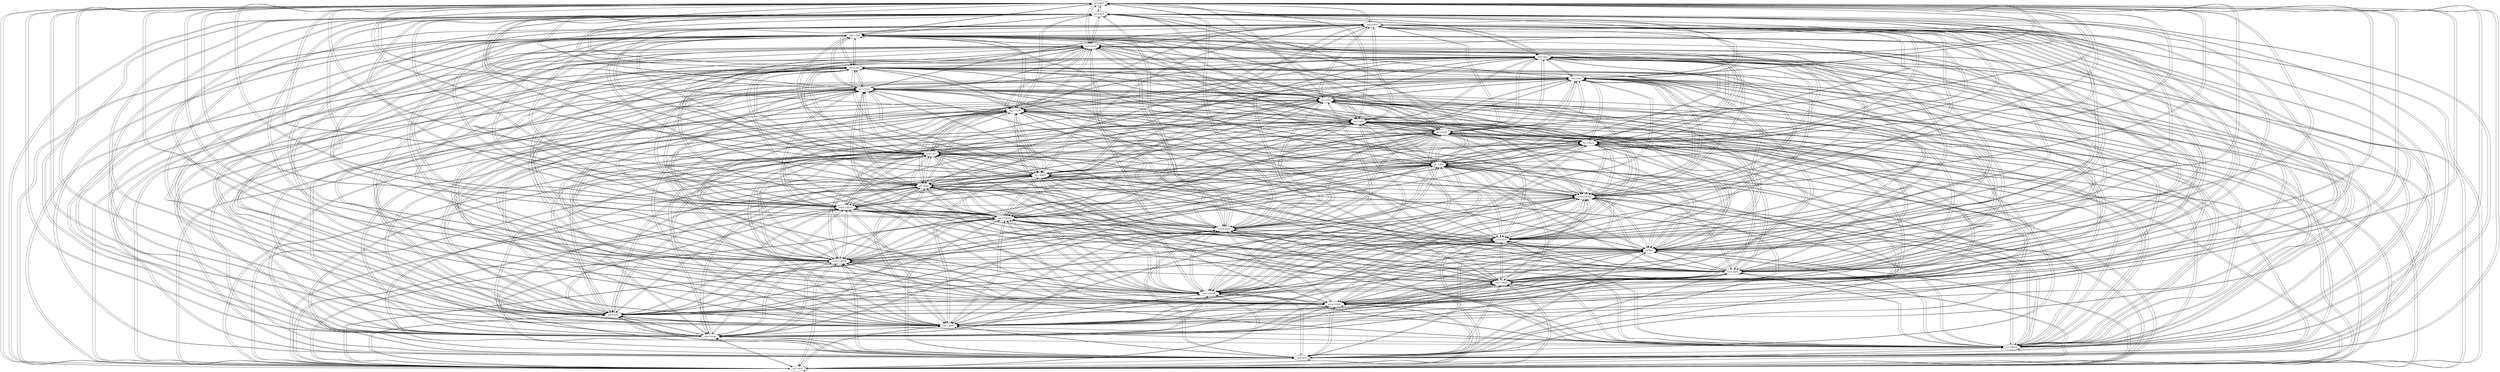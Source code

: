 digraph  {
	"ipf.2-kloE"	 [cell="ipf.2",
		tense=ipf,
		weight=1.0];
	"ipf.2-kloE" -> "ipf.2-kloE"	 [weight=1.0];
	"ipf.3-kloE"	 [cell="ipf.3",
		tense=ipf,
		weight=1.0];
	"ipf.2-kloE" -> "ipf.3-kloE"	 [weight=1.0];
	"ipf.1-kloE"	 [cell="ipf.1",
		tense=ipf,
		weight=1.0];
	"ipf.2-kloE" -> "ipf.1-kloE"	 [weight=1.0];
	"ipf.6-kloE"	 [cell="ipf.6",
		tense=ipf,
		weight=1.0];
	"ipf.2-kloE" -> "ipf.6-kloE"	 [weight=1.0];
	"fut.4-klorô"	 [cell="fut.4",
		tense=fut,
		weight=1.0];
	"ipf.2-kloE" -> "fut.4-klorô"	 [weight=1.0];
	"sbjv.4-klojô"	 [cell="sbjv.4",
		tense=sbjv,
		weight=1.0];
	"ipf.2-kloE" -> "sbjv.4-klojô"	 [weight=1.0];
	"fut.3-klora"	 [cell="fut.3",
		tense=fut,
		weight=1.0];
	"ipf.2-kloE" -> "fut.3-klora"	 [weight=1.0];
	"prs.5-kloE"	 [cell="prs.5",
		tense=prs,
		weight=1.0];
	"ipf.2-kloE" -> "prs.5-kloE"	 [weight=1.0];
	"prs.pcp-kloâ"	 [cell="prs.pcp",
		tense="prs.pcp",
		weight=1.0];
	"ipf.2-kloE" -> "prs.pcp-kloâ"	 [weight=1.0];
	"cond.3-klorE"	 [cell="cond.3",
		tense=cond,
		weight=1.0];
	"ipf.2-kloE" -> "cond.3-klorE"	 [weight=1.0];
	"sbjv.5-klojE"	 [cell="sbjv.5",
		tense=sbjv,
		weight=1.0];
	"ipf.2-kloE" -> "sbjv.5-klojE"	 [weight=1.0];
	"fut.6-klorô"	 [cell="fut.6",
		tense=fut,
		weight=1.0];
	"ipf.2-kloE" -> "fut.6-klorô"	 [weight=1.0];
	"cond.5-klorjE"	 [cell="cond.5",
		tense=cond,
		weight=1.0];
	"ipf.2-kloE" -> "cond.5-klorjE"	 [weight=1.0];
	"inf-klor"	 [cell=inf,
		tense=inf,
		weight=1.0];
	"ipf.2-kloE" -> "inf-klor"	 [weight=0.01];
	"prs.4-kloô"	 [cell="prs.4",
		tense=prs,
		weight=1.0];
	"ipf.2-kloE" -> "prs.4-kloô"	 [weight=1.0];
	"cond.6-klorE"	 [cell="cond.6",
		tense=cond,
		weight=1.0];
	"ipf.2-kloE" -> "cond.6-klorE"	 [weight=1.0];
	"cond.1-klorE"	 [cell="cond.1",
		tense=cond,
		weight=1.0];
	"ipf.2-kloE" -> "cond.1-klorE"	 [weight=1.0];
	"cond.2-klorE"	 [cell="cond.2",
		tense=cond,
		weight=1.0];
	"ipf.2-kloE" -> "cond.2-klorE"	 [weight=1.0];
	"cond.4-klorjô"	 [cell="cond.4",
		tense=cond,
		weight=1.0];
	"ipf.2-kloE" -> "cond.4-klorjô"	 [weight=1.0];
	"prs.6-klo"	 [cell="prs.6",
		tense=prs,
		weight=1.0];
	"ipf.2-kloE" -> "prs.6-klo"	 [weight=1.0];
	"fut.1-klorE"	 [cell="fut.1",
		tense=fut,
		weight=1.0];
	"ipf.2-kloE" -> "fut.1-klorE"	 [weight=1.0];
	"prs.2-klo"	 [cell="prs.2",
		tense=prs,
		weight=1.0];
	"ipf.2-kloE" -> "prs.2-klo"	 [weight=1.0];
	"prs.1-klo"	 [cell="prs.1",
		tense=prs,
		weight=1.0];
	"ipf.2-kloE" -> "prs.1-klo"	 [weight=1.0];
	"fut.2-klora"	 [cell="fut.2",
		tense=fut,
		weight=1.0];
	"ipf.2-kloE" -> "fut.2-klora"	 [weight=1.0];
	"ipf.5-klojE"	 [cell="ipf.5",
		tense=ipf,
		weight=1.0];
	"ipf.2-kloE" -> "ipf.5-klojE"	 [weight=1.0];
	"imp.2-klo"	 [cell="imp.2",
		tense=imp,
		weight=1.0];
	"ipf.2-kloE" -> "imp.2-klo"	 [weight=1.0];
	"imp.5-kloE"	 [cell="imp.5",
		tense=imp,
		weight=1.0];
	"ipf.2-kloE" -> "imp.5-kloE"	 [weight=1.0];
	"prs.3-klo"	 [cell="prs.3",
		tense=prs,
		weight=1.0];
	"ipf.2-kloE" -> "prs.3-klo"	 [weight=1.0];
	"fut.5-klorE"	 [cell="fut.5",
		tense=fut,
		weight=1.0];
	"ipf.2-kloE" -> "fut.5-klorE"	 [weight=1.0];
	"sbjv.6-klo"	 [cell="sbjv.6",
		tense=sbjv,
		weight=1.0];
	"ipf.2-kloE" -> "sbjv.6-klo"	 [weight=1.0];
	"sbjv.2-klo"	 [cell="sbjv.2",
		tense=sbjv,
		weight=1.0];
	"ipf.2-kloE" -> "sbjv.2-klo"	 [weight=1.0];
	"sbjv.3-klo"	 [cell="sbjv.3",
		tense=sbjv,
		weight=1.0];
	"ipf.2-kloE" -> "sbjv.3-klo"	 [weight=1.0];
	"ipf.4-klojô"	 [cell="ipf.4",
		tense=ipf,
		weight=1.0];
	"ipf.2-kloE" -> "ipf.4-klojô"	 [weight=1.0];
	"sbjv.1-klo"	 [cell="sbjv.1",
		tense=sbjv,
		weight=1.0];
	"ipf.2-kloE" -> "sbjv.1-klo"	 [weight=1.0];
	"imp.4-kloô"	 [cell="imp.4",
		tense=imp,
		weight=1.0];
	"ipf.2-kloE" -> "imp.4-kloô"	 [weight=1.0];
	"ipf.3-kloE" -> "ipf.2-kloE"	 [weight=1.0];
	"ipf.3-kloE" -> "ipf.3-kloE"	 [weight=1.0];
	"ipf.3-kloE" -> "ipf.1-kloE"	 [weight=1.0];
	"ipf.3-kloE" -> "ipf.6-kloE"	 [weight=1.0];
	"ipf.3-kloE" -> "fut.4-klorô"	 [weight=1.0];
	"ipf.3-kloE" -> "sbjv.4-klojô"	 [weight=1.0];
	"ipf.3-kloE" -> "fut.3-klora"	 [weight=1.0];
	"ipf.3-kloE" -> "prs.5-kloE"	 [weight=1.0];
	"ipf.3-kloE" -> "prs.pcp-kloâ"	 [weight=1.0];
	"ipf.3-kloE" -> "cond.3-klorE"	 [weight=1.0];
	"ipf.3-kloE" -> "sbjv.5-klojE"	 [weight=1.0];
	"ipf.3-kloE" -> "fut.6-klorô"	 [weight=1.0];
	"ipf.3-kloE" -> "cond.5-klorjE"	 [weight=1.0];
	"ipf.3-kloE" -> "inf-klor"	 [weight=0.01];
	"ipf.3-kloE" -> "prs.4-kloô"	 [weight=1.0];
	"ipf.3-kloE" -> "cond.6-klorE"	 [weight=1.0];
	"ipf.3-kloE" -> "cond.1-klorE"	 [weight=1.0];
	"ipf.3-kloE" -> "cond.2-klorE"	 [weight=1.0];
	"ipf.3-kloE" -> "cond.4-klorjô"	 [weight=1.0];
	"ipf.3-kloE" -> "prs.6-klo"	 [weight=1.0];
	"ipf.3-kloE" -> "fut.1-klorE"	 [weight=1.0];
	"ipf.3-kloE" -> "prs.2-klo"	 [weight=1.0];
	"ipf.3-kloE" -> "prs.1-klo"	 [weight=1.0];
	"ipf.3-kloE" -> "fut.2-klora"	 [weight=1.0];
	"ipf.3-kloE" -> "ipf.5-klojE"	 [weight=1.0];
	"ipf.3-kloE" -> "imp.2-klo"	 [weight=1.0];
	"ipf.3-kloE" -> "imp.5-kloE"	 [weight=1.0];
	"ipf.3-kloE" -> "prs.3-klo"	 [weight=1.0];
	"ipf.3-kloE" -> "fut.5-klorE"	 [weight=1.0];
	"ipf.3-kloE" -> "sbjv.6-klo"	 [weight=1.0];
	"ipf.3-kloE" -> "sbjv.2-klo"	 [weight=1.0];
	"ipf.3-kloE" -> "sbjv.3-klo"	 [weight=1.0];
	"ipf.3-kloE" -> "ipf.4-klojô"	 [weight=1.0];
	"ipf.3-kloE" -> "sbjv.1-klo"	 [weight=1.0];
	"ipf.3-kloE" -> "imp.4-kloô"	 [weight=1.0];
	"ipf.1-kloE" -> "ipf.2-kloE"	 [weight=1.0];
	"ipf.1-kloE" -> "ipf.3-kloE"	 [weight=1.0];
	"ipf.1-kloE" -> "ipf.1-kloE"	 [weight=1.0];
	"ipf.1-kloE" -> "ipf.6-kloE"	 [weight=1.0];
	"ipf.1-kloE" -> "fut.4-klorô"	 [weight=1.0];
	"ipf.1-kloE" -> "sbjv.4-klojô"	 [weight=1.0];
	"ipf.1-kloE" -> "fut.3-klora"	 [weight=1.0];
	"ipf.1-kloE" -> "prs.5-kloE"	 [weight=1.0];
	"ipf.1-kloE" -> "prs.pcp-kloâ"	 [weight=1.0];
	"ipf.1-kloE" -> "cond.3-klorE"	 [weight=1.0];
	"ipf.1-kloE" -> "sbjv.5-klojE"	 [weight=1.0];
	"ipf.1-kloE" -> "fut.6-klorô"	 [weight=1.0];
	"ipf.1-kloE" -> "cond.5-klorjE"	 [weight=1.0];
	"ipf.1-kloE" -> "inf-klor"	 [weight=0.01];
	"ipf.1-kloE" -> "prs.4-kloô"	 [weight=1.0];
	"ipf.1-kloE" -> "cond.6-klorE"	 [weight=1.0];
	"ipf.1-kloE" -> "cond.1-klorE"	 [weight=1.0];
	"ipf.1-kloE" -> "cond.2-klorE"	 [weight=1.0];
	"ipf.1-kloE" -> "cond.4-klorjô"	 [weight=1.0];
	"ipf.1-kloE" -> "prs.6-klo"	 [weight=1.0];
	"ipf.1-kloE" -> "fut.1-klorE"	 [weight=1.0];
	"ipf.1-kloE" -> "prs.2-klo"	 [weight=1.0];
	"ipf.1-kloE" -> "prs.1-klo"	 [weight=1.0];
	"ipf.1-kloE" -> "fut.2-klora"	 [weight=1.0];
	"ipf.1-kloE" -> "ipf.5-klojE"	 [weight=1.0];
	"ipf.1-kloE" -> "imp.2-klo"	 [weight=1.0];
	"ipf.1-kloE" -> "imp.5-kloE"	 [weight=1.0];
	"ipf.1-kloE" -> "prs.3-klo"	 [weight=1.0];
	"ipf.1-kloE" -> "fut.5-klorE"	 [weight=1.0];
	"ipf.1-kloE" -> "sbjv.6-klo"	 [weight=1.0];
	"ipf.1-kloE" -> "sbjv.2-klo"	 [weight=1.0];
	"ipf.1-kloE" -> "sbjv.3-klo"	 [weight=1.0];
	"ipf.1-kloE" -> "ipf.4-klojô"	 [weight=1.0];
	"ipf.1-kloE" -> "sbjv.1-klo"	 [weight=1.0];
	"ipf.1-kloE" -> "imp.4-kloô"	 [weight=1.0];
	"ipf.6-kloE" -> "ipf.2-kloE"	 [weight=1.0];
	"ipf.6-kloE" -> "ipf.3-kloE"	 [weight=1.0];
	"ipf.6-kloE" -> "ipf.1-kloE"	 [weight=1.0];
	"ipf.6-kloE" -> "ipf.6-kloE"	 [weight=1.0];
	"ipf.6-kloE" -> "fut.4-klorô"	 [weight=1.0];
	"ipf.6-kloE" -> "sbjv.4-klojô"	 [weight=1.0];
	"ipf.6-kloE" -> "fut.3-klora"	 [weight=1.0];
	"ipf.6-kloE" -> "prs.5-kloE"	 [weight=1.0];
	"ipf.6-kloE" -> "prs.pcp-kloâ"	 [weight=1.0];
	"ipf.6-kloE" -> "cond.3-klorE"	 [weight=1.0];
	"ipf.6-kloE" -> "sbjv.5-klojE"	 [weight=1.0];
	"ipf.6-kloE" -> "fut.6-klorô"	 [weight=1.0];
	"ipf.6-kloE" -> "cond.5-klorjE"	 [weight=1.0];
	"ipf.6-kloE" -> "inf-klor"	 [weight=0.01];
	"ipf.6-kloE" -> "prs.4-kloô"	 [weight=1.0];
	"ipf.6-kloE" -> "cond.6-klorE"	 [weight=1.0];
	"ipf.6-kloE" -> "cond.1-klorE"	 [weight=1.0];
	"ipf.6-kloE" -> "cond.2-klorE"	 [weight=1.0];
	"ipf.6-kloE" -> "cond.4-klorjô"	 [weight=1.0];
	"ipf.6-kloE" -> "prs.6-klo"	 [weight=1.0];
	"ipf.6-kloE" -> "fut.1-klorE"	 [weight=1.0];
	"ipf.6-kloE" -> "prs.2-klo"	 [weight=1.0];
	"ipf.6-kloE" -> "prs.1-klo"	 [weight=1.0];
	"ipf.6-kloE" -> "fut.2-klora"	 [weight=1.0];
	"ipf.6-kloE" -> "ipf.5-klojE"	 [weight=1.0];
	"ipf.6-kloE" -> "imp.2-klo"	 [weight=1.0];
	"ipf.6-kloE" -> "imp.5-kloE"	 [weight=1.0];
	"ipf.6-kloE" -> "prs.3-klo"	 [weight=1.0];
	"ipf.6-kloE" -> "fut.5-klorE"	 [weight=1.0];
	"ipf.6-kloE" -> "sbjv.6-klo"	 [weight=1.0];
	"ipf.6-kloE" -> "sbjv.2-klo"	 [weight=1.0];
	"ipf.6-kloE" -> "sbjv.3-klo"	 [weight=1.0];
	"ipf.6-kloE" -> "ipf.4-klojô"	 [weight=1.0];
	"ipf.6-kloE" -> "sbjv.1-klo"	 [weight=1.0];
	"ipf.6-kloE" -> "imp.4-kloô"	 [weight=1.0];
	"fut.4-klorô" -> "ipf.2-kloE"	 [weight=1.0];
	"fut.4-klorô" -> "ipf.3-kloE"	 [weight=1.0];
	"fut.4-klorô" -> "ipf.1-kloE"	 [weight=1.0];
	"fut.4-klorô" -> "ipf.6-kloE"	 [weight=1.0];
	"fut.4-klorô" -> "fut.4-klorô"	 [weight=1.0];
	"fut.4-klorô" -> "sbjv.4-klojô"	 [weight=1.0];
	"fut.4-klorô" -> "fut.3-klora"	 [weight=1.0];
	"fut.4-klorô" -> "prs.5-kloE"	 [weight=1.0];
	"fut.4-klorô" -> "prs.pcp-kloâ"	 [weight=1.0];
	"fut.4-klorô" -> "cond.3-klorE"	 [weight=1.0];
	"fut.4-klorô" -> "sbjv.5-klojE"	 [weight=1.0];
	"fut.4-klorô" -> "fut.6-klorô"	 [weight=1.0];
	"fut.4-klorô" -> "cond.5-klorjE"	 [weight=1.0];
	"fut.4-klorô" -> "inf-klor"	 [weight=0.22];
	"fut.4-klorô" -> "prs.4-kloô"	 [weight=1.0];
	"fut.4-klorô" -> "cond.6-klorE"	 [weight=1.0];
	"fut.4-klorô" -> "cond.1-klorE"	 [weight=1.0];
	"fut.4-klorô" -> "cond.2-klorE"	 [weight=1.0];
	"fut.4-klorô" -> "cond.4-klorjô"	 [weight=1.0];
	"fut.4-klorô" -> "prs.6-klo"	 [weight=1.0];
	"fut.4-klorô" -> "fut.1-klorE"	 [weight=1.0];
	"fut.4-klorô" -> "prs.2-klo"	 [weight=1.0];
	"fut.4-klorô" -> "prs.1-klo"	 [weight=1.0];
	"fut.4-klorô" -> "fut.2-klora"	 [weight=1.0];
	"fut.4-klorô" -> "ipf.5-klojE"	 [weight=1.0];
	"fut.4-klorô" -> "imp.2-klo"	 [weight=1.0];
	"fut.4-klorô" -> "imp.5-kloE"	 [weight=1.0];
	"fut.4-klorô" -> "prs.3-klo"	 [weight=1.0];
	"fut.4-klorô" -> "fut.5-klorE"	 [weight=1.0];
	"fut.4-klorô" -> "sbjv.6-klo"	 [weight=1.0];
	"fut.4-klorô" -> "sbjv.2-klo"	 [weight=1.0];
	"fut.4-klorô" -> "sbjv.3-klo"	 [weight=1.0];
	"fut.4-klorô" -> "ipf.4-klojô"	 [weight=1.0];
	"fut.4-klorô" -> "sbjv.1-klo"	 [weight=1.0];
	"fut.4-klorô" -> "imp.4-kloô"	 [weight=1.0];
	"sbjv.4-klojô" -> "ipf.2-kloE"	 [weight=0.92];
	"sbjv.4-klojô" -> "ipf.3-kloE"	 [weight=0.92];
	"sbjv.4-klojô" -> "ipf.1-kloE"	 [weight=0.92];
	"sbjv.4-klojô" -> "ipf.6-kloE"	 [weight=0.92];
	"sbjv.4-klojô" -> "fut.4-klorô"	 [weight=0.59];
	"sbjv.4-klojô" -> "sbjv.4-klojô"	 [weight=1.0];
	"sbjv.4-klojô" -> "fut.3-klora"	 [weight=0.59];
	"sbjv.4-klojô" -> "prs.5-kloE"	 [weight=0.92];
	"sbjv.4-klojô" -> "prs.pcp-kloâ"	 [weight=0.92];
	"sbjv.4-klojô" -> "cond.3-klorE"	 [weight=0.59];
	"sbjv.4-klojô" -> "sbjv.5-klojE"	 [weight=1.0];
	"sbjv.4-klojô" -> "fut.6-klorô"	 [weight=0.59];
	"sbjv.4-klojô" -> "cond.5-klorjE"	 [weight=0.59];
	"sbjv.4-klojô" -> "inf-klor"	 [weight=0.01];
	"sbjv.4-klojô" -> "prs.4-kloô"	 [weight=0.92];
	"sbjv.4-klojô" -> "cond.6-klorE"	 [weight=0.59];
	"sbjv.4-klojô" -> "cond.1-klorE"	 [weight=0.59];
	"sbjv.4-klojô" -> "cond.2-klorE"	 [weight=0.59];
	"sbjv.4-klojô" -> "cond.4-klorjô"	 [weight=0.59];
	"sbjv.4-klojô" -> "prs.6-klo"	 [weight=0.49];
	"sbjv.4-klojô" -> "fut.1-klorE"	 [weight=0.59];
	"sbjv.4-klojô" -> "prs.2-klo"	 [weight=0.46];
	"sbjv.4-klojô" -> "prs.1-klo"	 [weight=0.46];
	"sbjv.4-klojô" -> "fut.2-klora"	 [weight=0.59];
	"sbjv.4-klojô" -> "ipf.5-klojE"	 [weight=1.0];
	"sbjv.4-klojô" -> "imp.2-klo"	 [weight=0.46];
	"sbjv.4-klojô" -> "imp.5-kloE"	 [weight=0.92];
	"sbjv.4-klojô" -> "prs.3-klo"	 [weight=0.46];
	"sbjv.4-klojô" -> "fut.5-klorE"	 [weight=0.59];
	"sbjv.4-klojô" -> "sbjv.6-klo"	 [weight=0.46];
	"sbjv.4-klojô" -> "sbjv.2-klo"	 [weight=0.46];
	"sbjv.4-klojô" -> "sbjv.3-klo"	 [weight=0.46];
	"sbjv.4-klojô" -> "ipf.4-klojô"	 [weight=1.0];
	"sbjv.4-klojô" -> "sbjv.1-klo"	 [weight=0.46];
	"sbjv.4-klojô" -> "imp.4-kloô"	 [weight=0.92];
	"fut.3-klora" -> "ipf.2-kloE"	 [weight=1.0];
	"fut.3-klora" -> "ipf.3-kloE"	 [weight=1.0];
	"fut.3-klora" -> "ipf.1-kloE"	 [weight=1.0];
	"fut.3-klora" -> "ipf.6-kloE"	 [weight=1.0];
	"fut.3-klora" -> "fut.4-klorô"	 [weight=1.0];
	"fut.3-klora" -> "sbjv.4-klojô"	 [weight=1.0];
	"fut.3-klora" -> "fut.3-klora"	 [weight=1.0];
	"fut.3-klora" -> "prs.5-kloE"	 [weight=1.0];
	"fut.3-klora" -> "prs.pcp-kloâ"	 [weight=1.0];
	"fut.3-klora" -> "cond.3-klorE"	 [weight=1.0];
	"fut.3-klora" -> "sbjv.5-klojE"	 [weight=1.0];
	"fut.3-klora" -> "fut.6-klorô"	 [weight=1.0];
	"fut.3-klora" -> "cond.5-klorjE"	 [weight=1.0];
	"fut.3-klora" -> "inf-klor"	 [weight=0.22];
	"fut.3-klora" -> "prs.4-kloô"	 [weight=1.0];
	"fut.3-klora" -> "cond.6-klorE"	 [weight=1.0];
	"fut.3-klora" -> "cond.1-klorE"	 [weight=1.0];
	"fut.3-klora" -> "cond.2-klorE"	 [weight=1.0];
	"fut.3-klora" -> "cond.4-klorjô"	 [weight=1.0];
	"fut.3-klora" -> "prs.6-klo"	 [weight=1.0];
	"fut.3-klora" -> "fut.1-klorE"	 [weight=1.0];
	"fut.3-klora" -> "prs.2-klo"	 [weight=1.0];
	"fut.3-klora" -> "prs.1-klo"	 [weight=1.0];
	"fut.3-klora" -> "fut.2-klora"	 [weight=1.0];
	"fut.3-klora" -> "ipf.5-klojE"	 [weight=1.0];
	"fut.3-klora" -> "imp.2-klo"	 [weight=1.0];
	"fut.3-klora" -> "imp.5-kloE"	 [weight=1.0];
	"fut.3-klora" -> "prs.3-klo"	 [weight=1.0];
	"fut.3-klora" -> "fut.5-klorE"	 [weight=1.0];
	"fut.3-klora" -> "sbjv.6-klo"	 [weight=1.0];
	"fut.3-klora" -> "sbjv.2-klo"	 [weight=1.0];
	"fut.3-klora" -> "sbjv.3-klo"	 [weight=1.0];
	"fut.3-klora" -> "ipf.4-klojô"	 [weight=1.0];
	"fut.3-klora" -> "sbjv.1-klo"	 [weight=1.0];
	"fut.3-klora" -> "imp.4-kloô"	 [weight=1.0];
	"prs.5-kloE" -> "ipf.2-kloE"	 [weight=1.0];
	"prs.5-kloE" -> "ipf.3-kloE"	 [weight=1.0];
	"prs.5-kloE" -> "ipf.1-kloE"	 [weight=1.0];
	"prs.5-kloE" -> "ipf.6-kloE"	 [weight=1.0];
	"prs.5-kloE" -> "fut.4-klorô"	 [weight=1.0];
	"prs.5-kloE" -> "sbjv.4-klojô"	 [weight=1.0];
	"prs.5-kloE" -> "fut.3-klora"	 [weight=1.0];
	"prs.5-kloE" -> "prs.5-kloE"	 [weight=1.0];
	"prs.5-kloE" -> "prs.pcp-kloâ"	 [weight=1.0];
	"prs.5-kloE" -> "cond.3-klorE"	 [weight=1.0];
	"prs.5-kloE" -> "sbjv.5-klojE"	 [weight=1.0];
	"prs.5-kloE" -> "fut.6-klorô"	 [weight=1.0];
	"prs.5-kloE" -> "cond.5-klorjE"	 [weight=1.0];
	"prs.5-kloE" -> "inf-klor"	 [weight=0.05];
	"prs.5-kloE" -> "prs.4-kloô"	 [weight=1.0];
	"prs.5-kloE" -> "cond.6-klorE"	 [weight=1.0];
	"prs.5-kloE" -> "cond.1-klorE"	 [weight=1.0];
	"prs.5-kloE" -> "cond.2-klorE"	 [weight=1.0];
	"prs.5-kloE" -> "cond.4-klorjô"	 [weight=1.0];
	"prs.5-kloE" -> "prs.6-klo"	 [weight=1.0];
	"prs.5-kloE" -> "fut.1-klorE"	 [weight=1.0];
	"prs.5-kloE" -> "prs.2-klo"	 [weight=1.0];
	"prs.5-kloE" -> "prs.1-klo"	 [weight=1.0];
	"prs.5-kloE" -> "fut.2-klora"	 [weight=1.0];
	"prs.5-kloE" -> "ipf.5-klojE"	 [weight=1.0];
	"prs.5-kloE" -> "imp.2-klo"	 [weight=1.0];
	"prs.5-kloE" -> "imp.5-kloE"	 [weight=1.0];
	"prs.5-kloE" -> "prs.3-klo"	 [weight=1.0];
	"prs.5-kloE" -> "fut.5-klorE"	 [weight=1.0];
	"prs.5-kloE" -> "sbjv.6-klo"	 [weight=1.0];
	"prs.5-kloE" -> "sbjv.2-klo"	 [weight=1.0];
	"prs.5-kloE" -> "sbjv.3-klo"	 [weight=1.0];
	"prs.5-kloE" -> "ipf.4-klojô"	 [weight=1.0];
	"prs.5-kloE" -> "sbjv.1-klo"	 [weight=1.0];
	"prs.5-kloE" -> "imp.4-kloô"	 [weight=1.0];
	"prs.pcp-kloâ" -> "ipf.2-kloE"	 [weight=1.0];
	"prs.pcp-kloâ" -> "ipf.3-kloE"	 [weight=1.0];
	"prs.pcp-kloâ" -> "ipf.1-kloE"	 [weight=1.0];
	"prs.pcp-kloâ" -> "ipf.6-kloE"	 [weight=1.0];
	"prs.pcp-kloâ" -> "fut.4-klorô"	 [weight=1.0];
	"prs.pcp-kloâ" -> "sbjv.4-klojô"	 [weight=1.0];
	"prs.pcp-kloâ" -> "fut.3-klora"	 [weight=1.0];
	"prs.pcp-kloâ" -> "prs.5-kloE"	 [weight=1.0];
	"prs.pcp-kloâ" -> "prs.pcp-kloâ"	 [weight=1.0];
	"prs.pcp-kloâ" -> "cond.3-klorE"	 [weight=1.0];
	"prs.pcp-kloâ" -> "sbjv.5-klojE"	 [weight=1.0];
	"prs.pcp-kloâ" -> "fut.6-klorô"	 [weight=1.0];
	"prs.pcp-kloâ" -> "cond.5-klorjE"	 [weight=1.0];
	"prs.pcp-kloâ" -> "inf-klor"	 [weight=0.01];
	"prs.pcp-kloâ" -> "prs.4-kloô"	 [weight=1.0];
	"prs.pcp-kloâ" -> "cond.6-klorE"	 [weight=1.0];
	"prs.pcp-kloâ" -> "cond.1-klorE"	 [weight=1.0];
	"prs.pcp-kloâ" -> "cond.2-klorE"	 [weight=1.0];
	"prs.pcp-kloâ" -> "cond.4-klorjô"	 [weight=1.0];
	"prs.pcp-kloâ" -> "prs.6-klo"	 [weight=1.0];
	"prs.pcp-kloâ" -> "fut.1-klorE"	 [weight=1.0];
	"prs.pcp-kloâ" -> "prs.2-klo"	 [weight=1.0];
	"prs.pcp-kloâ" -> "prs.1-klo"	 [weight=1.0];
	"prs.pcp-kloâ" -> "fut.2-klora"	 [weight=1.0];
	"prs.pcp-kloâ" -> "ipf.5-klojE"	 [weight=1.0];
	"prs.pcp-kloâ" -> "imp.2-klo"	 [weight=1.0];
	"prs.pcp-kloâ" -> "imp.5-kloE"	 [weight=1.0];
	"prs.pcp-kloâ" -> "prs.3-klo"	 [weight=1.0];
	"prs.pcp-kloâ" -> "fut.5-klorE"	 [weight=1.0];
	"prs.pcp-kloâ" -> "sbjv.6-klo"	 [weight=1.0];
	"prs.pcp-kloâ" -> "sbjv.2-klo"	 [weight=1.0];
	"prs.pcp-kloâ" -> "sbjv.3-klo"	 [weight=1.0];
	"prs.pcp-kloâ" -> "ipf.4-klojô"	 [weight=1.0];
	"prs.pcp-kloâ" -> "sbjv.1-klo"	 [weight=1.0];
	"prs.pcp-kloâ" -> "imp.4-kloô"	 [weight=1.0];
	"cond.3-klorE" -> "ipf.2-kloE"	 [weight=1.0];
	"cond.3-klorE" -> "ipf.3-kloE"	 [weight=1.0];
	"cond.3-klorE" -> "ipf.1-kloE"	 [weight=1.0];
	"cond.3-klorE" -> "ipf.6-kloE"	 [weight=1.0];
	"cond.3-klorE" -> "fut.4-klorô"	 [weight=1.0];
	"cond.3-klorE" -> "sbjv.4-klojô"	 [weight=1.0];
	"cond.3-klorE" -> "fut.3-klora"	 [weight=1.0];
	"cond.3-klorE" -> "prs.5-kloE"	 [weight=1.0];
	"cond.3-klorE" -> "prs.pcp-kloâ"	 [weight=1.0];
	"cond.3-klorE" -> "cond.3-klorE"	 [weight=1.0];
	"cond.3-klorE" -> "sbjv.5-klojE"	 [weight=1.0];
	"cond.3-klorE" -> "fut.6-klorô"	 [weight=1.0];
	"cond.3-klorE" -> "cond.5-klorjE"	 [weight=1.0];
	"cond.3-klorE" -> "inf-klor"	 [weight=0.26];
	"cond.3-klorE" -> "prs.4-kloô"	 [weight=1.0];
	"cond.3-klorE" -> "cond.6-klorE"	 [weight=1.0];
	"cond.3-klorE" -> "cond.1-klorE"	 [weight=1.0];
	"cond.3-klorE" -> "cond.2-klorE"	 [weight=1.0];
	"cond.3-klorE" -> "cond.4-klorjô"	 [weight=1.0];
	"cond.3-klorE" -> "prs.6-klo"	 [weight=1.0];
	"cond.3-klorE" -> "fut.1-klorE"	 [weight=1.0];
	"cond.3-klorE" -> "prs.2-klo"	 [weight=1.0];
	"cond.3-klorE" -> "prs.1-klo"	 [weight=1.0];
	"cond.3-klorE" -> "fut.2-klora"	 [weight=1.0];
	"cond.3-klorE" -> "ipf.5-klojE"	 [weight=1.0];
	"cond.3-klorE" -> "imp.2-klo"	 [weight=1.0];
	"cond.3-klorE" -> "imp.5-kloE"	 [weight=1.0];
	"cond.3-klorE" -> "prs.3-klo"	 [weight=1.0];
	"cond.3-klorE" -> "fut.5-klorE"	 [weight=1.0];
	"cond.3-klorE" -> "sbjv.6-klo"	 [weight=1.0];
	"cond.3-klorE" -> "sbjv.2-klo"	 [weight=1.0];
	"cond.3-klorE" -> "sbjv.3-klo"	 [weight=1.0];
	"cond.3-klorE" -> "ipf.4-klojô"	 [weight=1.0];
	"cond.3-klorE" -> "sbjv.1-klo"	 [weight=1.0];
	"cond.3-klorE" -> "imp.4-kloô"	 [weight=1.0];
	"sbjv.5-klojE" -> "ipf.2-kloE"	 [weight=0.92];
	"sbjv.5-klojE" -> "ipf.3-kloE"	 [weight=0.92];
	"sbjv.5-klojE" -> "ipf.1-kloE"	 [weight=0.92];
	"sbjv.5-klojE" -> "ipf.6-kloE"	 [weight=0.92];
	"sbjv.5-klojE" -> "fut.4-klorô"	 [weight=0.59];
	"sbjv.5-klojE" -> "sbjv.4-klojô"	 [weight=1.0];
	"sbjv.5-klojE" -> "fut.3-klora"	 [weight=0.59];
	"sbjv.5-klojE" -> "prs.5-kloE"	 [weight=0.92];
	"sbjv.5-klojE" -> "prs.pcp-kloâ"	 [weight=0.92];
	"sbjv.5-klojE" -> "cond.3-klorE"	 [weight=0.59];
	"sbjv.5-klojE" -> "sbjv.5-klojE"	 [weight=1.0];
	"sbjv.5-klojE" -> "fut.6-klorô"	 [weight=0.59];
	"sbjv.5-klojE" -> "cond.5-klorjE"	 [weight=0.59];
	"sbjv.5-klojE" -> "inf-klor"	 [weight=0.01];
	"sbjv.5-klojE" -> "prs.4-kloô"	 [weight=0.92];
	"sbjv.5-klojE" -> "cond.6-klorE"	 [weight=0.59];
	"sbjv.5-klojE" -> "cond.1-klorE"	 [weight=0.59];
	"sbjv.5-klojE" -> "cond.2-klorE"	 [weight=0.59];
	"sbjv.5-klojE" -> "cond.4-klorjô"	 [weight=0.59];
	"sbjv.5-klojE" -> "prs.6-klo"	 [weight=0.49];
	"sbjv.5-klojE" -> "fut.1-klorE"	 [weight=0.59];
	"sbjv.5-klojE" -> "prs.2-klo"	 [weight=0.46];
	"sbjv.5-klojE" -> "prs.1-klo"	 [weight=0.46];
	"sbjv.5-klojE" -> "fut.2-klora"	 [weight=0.59];
	"sbjv.5-klojE" -> "ipf.5-klojE"	 [weight=1.0];
	"sbjv.5-klojE" -> "imp.2-klo"	 [weight=0.46];
	"sbjv.5-klojE" -> "imp.5-kloE"	 [weight=0.92];
	"sbjv.5-klojE" -> "prs.3-klo"	 [weight=0.46];
	"sbjv.5-klojE" -> "fut.5-klorE"	 [weight=0.59];
	"sbjv.5-klojE" -> "sbjv.6-klo"	 [weight=0.46];
	"sbjv.5-klojE" -> "sbjv.2-klo"	 [weight=0.46];
	"sbjv.5-klojE" -> "sbjv.3-klo"	 [weight=0.46];
	"sbjv.5-klojE" -> "ipf.4-klojô"	 [weight=1.0];
	"sbjv.5-klojE" -> "sbjv.1-klo"	 [weight=0.46];
	"sbjv.5-klojE" -> "imp.4-kloô"	 [weight=0.92];
	"fut.6-klorô" -> "ipf.2-kloE"	 [weight=1.0];
	"fut.6-klorô" -> "ipf.3-kloE"	 [weight=1.0];
	"fut.6-klorô" -> "ipf.1-kloE"	 [weight=1.0];
	"fut.6-klorô" -> "ipf.6-kloE"	 [weight=1.0];
	"fut.6-klorô" -> "fut.4-klorô"	 [weight=1.0];
	"fut.6-klorô" -> "sbjv.4-klojô"	 [weight=1.0];
	"fut.6-klorô" -> "fut.3-klora"	 [weight=1.0];
	"fut.6-klorô" -> "prs.5-kloE"	 [weight=1.0];
	"fut.6-klorô" -> "prs.pcp-kloâ"	 [weight=1.0];
	"fut.6-klorô" -> "cond.3-klorE"	 [weight=1.0];
	"fut.6-klorô" -> "sbjv.5-klojE"	 [weight=1.0];
	"fut.6-klorô" -> "fut.6-klorô"	 [weight=1.0];
	"fut.6-klorô" -> "cond.5-klorjE"	 [weight=1.0];
	"fut.6-klorô" -> "inf-klor"	 [weight=0.22];
	"fut.6-klorô" -> "prs.4-kloô"	 [weight=1.0];
	"fut.6-klorô" -> "cond.6-klorE"	 [weight=1.0];
	"fut.6-klorô" -> "cond.1-klorE"	 [weight=1.0];
	"fut.6-klorô" -> "cond.2-klorE"	 [weight=1.0];
	"fut.6-klorô" -> "cond.4-klorjô"	 [weight=1.0];
	"fut.6-klorô" -> "prs.6-klo"	 [weight=1.0];
	"fut.6-klorô" -> "fut.1-klorE"	 [weight=1.0];
	"fut.6-klorô" -> "prs.2-klo"	 [weight=1.0];
	"fut.6-klorô" -> "prs.1-klo"	 [weight=1.0];
	"fut.6-klorô" -> "fut.2-klora"	 [weight=1.0];
	"fut.6-klorô" -> "ipf.5-klojE"	 [weight=1.0];
	"fut.6-klorô" -> "imp.2-klo"	 [weight=1.0];
	"fut.6-klorô" -> "imp.5-kloE"	 [weight=1.0];
	"fut.6-klorô" -> "prs.3-klo"	 [weight=1.0];
	"fut.6-klorô" -> "fut.5-klorE"	 [weight=1.0];
	"fut.6-klorô" -> "sbjv.6-klo"	 [weight=1.0];
	"fut.6-klorô" -> "sbjv.2-klo"	 [weight=1.0];
	"fut.6-klorô" -> "sbjv.3-klo"	 [weight=1.0];
	"fut.6-klorô" -> "ipf.4-klojô"	 [weight=1.0];
	"fut.6-klorô" -> "sbjv.1-klo"	 [weight=1.0];
	"fut.6-klorô" -> "imp.4-kloô"	 [weight=1.0];
	"cond.5-klorjE" -> "ipf.2-kloE"	 [weight=1.0];
	"cond.5-klorjE" -> "ipf.3-kloE"	 [weight=1.0];
	"cond.5-klorjE" -> "ipf.1-kloE"	 [weight=1.0];
	"cond.5-klorjE" -> "ipf.6-kloE"	 [weight=1.0];
	"cond.5-klorjE" -> "fut.4-klorô"	 [weight=1.0];
	"cond.5-klorjE" -> "sbjv.4-klojô"	 [weight=1.0];
	"cond.5-klorjE" -> "fut.3-klora"	 [weight=1.0];
	"cond.5-klorjE" -> "prs.5-kloE"	 [weight=1.0];
	"cond.5-klorjE" -> "prs.pcp-kloâ"	 [weight=1.0];
	"cond.5-klorjE" -> "cond.3-klorE"	 [weight=1.0];
	"cond.5-klorjE" -> "sbjv.5-klojE"	 [weight=1.0];
	"cond.5-klorjE" -> "fut.6-klorô"	 [weight=1.0];
	"cond.5-klorjE" -> "cond.5-klorjE"	 [weight=1.0];
	"cond.5-klorjE" -> "inf-klor"	 [weight=0.26];
	"cond.5-klorjE" -> "prs.4-kloô"	 [weight=1.0];
	"cond.5-klorjE" -> "cond.6-klorE"	 [weight=1.0];
	"cond.5-klorjE" -> "cond.1-klorE"	 [weight=1.0];
	"cond.5-klorjE" -> "cond.2-klorE"	 [weight=1.0];
	"cond.5-klorjE" -> "cond.4-klorjô"	 [weight=1.0];
	"cond.5-klorjE" -> "prs.6-klo"	 [weight=1.0];
	"cond.5-klorjE" -> "fut.1-klorE"	 [weight=1.0];
	"cond.5-klorjE" -> "prs.2-klo"	 [weight=1.0];
	"cond.5-klorjE" -> "prs.1-klo"	 [weight=1.0];
	"cond.5-klorjE" -> "fut.2-klora"	 [weight=1.0];
	"cond.5-klorjE" -> "ipf.5-klojE"	 [weight=1.0];
	"cond.5-klorjE" -> "imp.2-klo"	 [weight=1.0];
	"cond.5-klorjE" -> "imp.5-kloE"	 [weight=1.0];
	"cond.5-klorjE" -> "prs.3-klo"	 [weight=1.0];
	"cond.5-klorjE" -> "fut.5-klorE"	 [weight=1.0];
	"cond.5-klorjE" -> "sbjv.6-klo"	 [weight=1.0];
	"cond.5-klorjE" -> "sbjv.2-klo"	 [weight=1.0];
	"cond.5-klorjE" -> "sbjv.3-klo"	 [weight=1.0];
	"cond.5-klorjE" -> "ipf.4-klojô"	 [weight=1.0];
	"cond.5-klorjE" -> "sbjv.1-klo"	 [weight=1.0];
	"cond.5-klorjE" -> "imp.4-kloô"	 [weight=1.0];
	"inf-klor" -> "ipf.2-kloE"	 [weight=1.0];
	"inf-klor" -> "ipf.3-kloE"	 [weight=1.0];
	"inf-klor" -> "ipf.1-kloE"	 [weight=1.0];
	"inf-klor" -> "ipf.6-kloE"	 [weight=1.0];
	"inf-klor" -> "fut.4-klorô"	 [weight=1.0];
	"inf-klor" -> "sbjv.4-klojô"	 [weight=1.0];
	"inf-klor" -> "fut.3-klora"	 [weight=1.0];
	"inf-klor" -> "prs.5-kloE"	 [weight=1.0];
	"inf-klor" -> "prs.pcp-kloâ"	 [weight=1.0];
	"inf-klor" -> "cond.3-klorE"	 [weight=1.0];
	"inf-klor" -> "sbjv.5-klojE"	 [weight=1.0];
	"inf-klor" -> "fut.6-klorô"	 [weight=1.0];
	"inf-klor" -> "cond.5-klorjE"	 [weight=1.0];
	"inf-klor" -> "inf-klor"	 [weight=1.0];
	"inf-klor" -> "prs.4-kloô"	 [weight=1.0];
	"inf-klor" -> "cond.6-klorE"	 [weight=1.0];
	"inf-klor" -> "cond.1-klorE"	 [weight=1.0];
	"inf-klor" -> "cond.2-klorE"	 [weight=1.0];
	"inf-klor" -> "cond.4-klorjô"	 [weight=1.0];
	"inf-klor" -> "prs.6-klo"	 [weight=1.0];
	"inf-klor" -> "fut.1-klorE"	 [weight=1.0];
	"inf-klor" -> "prs.2-klo"	 [weight=1.0];
	"inf-klor" -> "prs.1-klo"	 [weight=1.0];
	"inf-klor" -> "fut.2-klora"	 [weight=1.0];
	"inf-klor" -> "ipf.5-klojE"	 [weight=1.0];
	"inf-klor" -> "imp.2-klo"	 [weight=1.0];
	"inf-klor" -> "imp.5-kloE"	 [weight=1.0];
	"inf-klor" -> "prs.3-klo"	 [weight=1.0];
	"inf-klor" -> "fut.5-klorE"	 [weight=1.0];
	"inf-klor" -> "sbjv.6-klo"	 [weight=1.0];
	"inf-klor" -> "sbjv.2-klo"	 [weight=1.0];
	"inf-klor" -> "sbjv.3-klo"	 [weight=1.0];
	"inf-klor" -> "ipf.4-klojô"	 [weight=1.0];
	"inf-klor" -> "sbjv.1-klo"	 [weight=1.0];
	"inf-klor" -> "imp.4-kloô"	 [weight=1.0];
	"prs.4-kloô" -> "ipf.2-kloE"	 [weight=1.0];
	"prs.4-kloô" -> "ipf.3-kloE"	 [weight=1.0];
	"prs.4-kloô" -> "ipf.1-kloE"	 [weight=1.0];
	"prs.4-kloô" -> "ipf.6-kloE"	 [weight=1.0];
	"prs.4-kloô" -> "fut.4-klorô"	 [weight=1.0];
	"prs.4-kloô" -> "sbjv.4-klojô"	 [weight=1.0];
	"prs.4-kloô" -> "fut.3-klora"	 [weight=1.0];
	"prs.4-kloô" -> "prs.5-kloE"	 [weight=1.0];
	"prs.4-kloô" -> "prs.pcp-kloâ"	 [weight=1.0];
	"prs.4-kloô" -> "cond.3-klorE"	 [weight=1.0];
	"prs.4-kloô" -> "sbjv.5-klojE"	 [weight=1.0];
	"prs.4-kloô" -> "fut.6-klorô"	 [weight=1.0];
	"prs.4-kloô" -> "cond.5-klorjE"	 [weight=1.0];
	"prs.4-kloô" -> "inf-klor"	 [weight=0.05];
	"prs.4-kloô" -> "prs.4-kloô"	 [weight=1.0];
	"prs.4-kloô" -> "cond.6-klorE"	 [weight=1.0];
	"prs.4-kloô" -> "cond.1-klorE"	 [weight=1.0];
	"prs.4-kloô" -> "cond.2-klorE"	 [weight=1.0];
	"prs.4-kloô" -> "cond.4-klorjô"	 [weight=1.0];
	"prs.4-kloô" -> "prs.6-klo"	 [weight=1.0];
	"prs.4-kloô" -> "fut.1-klorE"	 [weight=1.0];
	"prs.4-kloô" -> "prs.2-klo"	 [weight=1.0];
	"prs.4-kloô" -> "prs.1-klo"	 [weight=1.0];
	"prs.4-kloô" -> "fut.2-klora"	 [weight=1.0];
	"prs.4-kloô" -> "ipf.5-klojE"	 [weight=1.0];
	"prs.4-kloô" -> "imp.2-klo"	 [weight=1.0];
	"prs.4-kloô" -> "imp.5-kloE"	 [weight=1.0];
	"prs.4-kloô" -> "prs.3-klo"	 [weight=1.0];
	"prs.4-kloô" -> "fut.5-klorE"	 [weight=1.0];
	"prs.4-kloô" -> "sbjv.6-klo"	 [weight=1.0];
	"prs.4-kloô" -> "sbjv.2-klo"	 [weight=1.0];
	"prs.4-kloô" -> "sbjv.3-klo"	 [weight=1.0];
	"prs.4-kloô" -> "ipf.4-klojô"	 [weight=1.0];
	"prs.4-kloô" -> "sbjv.1-klo"	 [weight=1.0];
	"prs.4-kloô" -> "imp.4-kloô"	 [weight=1.0];
	"cond.6-klorE" -> "ipf.2-kloE"	 [weight=1.0];
	"cond.6-klorE" -> "ipf.3-kloE"	 [weight=1.0];
	"cond.6-klorE" -> "ipf.1-kloE"	 [weight=1.0];
	"cond.6-klorE" -> "ipf.6-kloE"	 [weight=1.0];
	"cond.6-klorE" -> "fut.4-klorô"	 [weight=1.0];
	"cond.6-klorE" -> "sbjv.4-klojô"	 [weight=1.0];
	"cond.6-klorE" -> "fut.3-klora"	 [weight=1.0];
	"cond.6-klorE" -> "prs.5-kloE"	 [weight=1.0];
	"cond.6-klorE" -> "prs.pcp-kloâ"	 [weight=1.0];
	"cond.6-klorE" -> "cond.3-klorE"	 [weight=1.0];
	"cond.6-klorE" -> "sbjv.5-klojE"	 [weight=1.0];
	"cond.6-klorE" -> "fut.6-klorô"	 [weight=1.0];
	"cond.6-klorE" -> "cond.5-klorjE"	 [weight=1.0];
	"cond.6-klorE" -> "inf-klor"	 [weight=0.26];
	"cond.6-klorE" -> "prs.4-kloô"	 [weight=1.0];
	"cond.6-klorE" -> "cond.6-klorE"	 [weight=1.0];
	"cond.6-klorE" -> "cond.1-klorE"	 [weight=1.0];
	"cond.6-klorE" -> "cond.2-klorE"	 [weight=1.0];
	"cond.6-klorE" -> "cond.4-klorjô"	 [weight=1.0];
	"cond.6-klorE" -> "prs.6-klo"	 [weight=1.0];
	"cond.6-klorE" -> "fut.1-klorE"	 [weight=1.0];
	"cond.6-klorE" -> "prs.2-klo"	 [weight=1.0];
	"cond.6-klorE" -> "prs.1-klo"	 [weight=1.0];
	"cond.6-klorE" -> "fut.2-klora"	 [weight=1.0];
	"cond.6-klorE" -> "ipf.5-klojE"	 [weight=1.0];
	"cond.6-klorE" -> "imp.2-klo"	 [weight=1.0];
	"cond.6-klorE" -> "imp.5-kloE"	 [weight=1.0];
	"cond.6-klorE" -> "prs.3-klo"	 [weight=1.0];
	"cond.6-klorE" -> "fut.5-klorE"	 [weight=1.0];
	"cond.6-klorE" -> "sbjv.6-klo"	 [weight=1.0];
	"cond.6-klorE" -> "sbjv.2-klo"	 [weight=1.0];
	"cond.6-klorE" -> "sbjv.3-klo"	 [weight=1.0];
	"cond.6-klorE" -> "ipf.4-klojô"	 [weight=1.0];
	"cond.6-klorE" -> "sbjv.1-klo"	 [weight=1.0];
	"cond.6-klorE" -> "imp.4-kloô"	 [weight=1.0];
	"cond.1-klorE" -> "ipf.2-kloE"	 [weight=1.0];
	"cond.1-klorE" -> "ipf.3-kloE"	 [weight=1.0];
	"cond.1-klorE" -> "ipf.1-kloE"	 [weight=1.0];
	"cond.1-klorE" -> "ipf.6-kloE"	 [weight=1.0];
	"cond.1-klorE" -> "fut.4-klorô"	 [weight=1.0];
	"cond.1-klorE" -> "sbjv.4-klojô"	 [weight=1.0];
	"cond.1-klorE" -> "fut.3-klora"	 [weight=1.0];
	"cond.1-klorE" -> "prs.5-kloE"	 [weight=1.0];
	"cond.1-klorE" -> "prs.pcp-kloâ"	 [weight=1.0];
	"cond.1-klorE" -> "cond.3-klorE"	 [weight=1.0];
	"cond.1-klorE" -> "sbjv.5-klojE"	 [weight=1.0];
	"cond.1-klorE" -> "fut.6-klorô"	 [weight=1.0];
	"cond.1-klorE" -> "cond.5-klorjE"	 [weight=1.0];
	"cond.1-klorE" -> "inf-klor"	 [weight=0.26];
	"cond.1-klorE" -> "prs.4-kloô"	 [weight=1.0];
	"cond.1-klorE" -> "cond.6-klorE"	 [weight=1.0];
	"cond.1-klorE" -> "cond.1-klorE"	 [weight=1.0];
	"cond.1-klorE" -> "cond.2-klorE"	 [weight=1.0];
	"cond.1-klorE" -> "cond.4-klorjô"	 [weight=1.0];
	"cond.1-klorE" -> "prs.6-klo"	 [weight=1.0];
	"cond.1-klorE" -> "fut.1-klorE"	 [weight=1.0];
	"cond.1-klorE" -> "prs.2-klo"	 [weight=1.0];
	"cond.1-klorE" -> "prs.1-klo"	 [weight=1.0];
	"cond.1-klorE" -> "fut.2-klora"	 [weight=1.0];
	"cond.1-klorE" -> "ipf.5-klojE"	 [weight=1.0];
	"cond.1-klorE" -> "imp.2-klo"	 [weight=1.0];
	"cond.1-klorE" -> "imp.5-kloE"	 [weight=1.0];
	"cond.1-klorE" -> "prs.3-klo"	 [weight=1.0];
	"cond.1-klorE" -> "fut.5-klorE"	 [weight=1.0];
	"cond.1-klorE" -> "sbjv.6-klo"	 [weight=1.0];
	"cond.1-klorE" -> "sbjv.2-klo"	 [weight=1.0];
	"cond.1-klorE" -> "sbjv.3-klo"	 [weight=1.0];
	"cond.1-klorE" -> "ipf.4-klojô"	 [weight=1.0];
	"cond.1-klorE" -> "sbjv.1-klo"	 [weight=1.0];
	"cond.1-klorE" -> "imp.4-kloô"	 [weight=1.0];
	"cond.2-klorE" -> "ipf.2-kloE"	 [weight=1.0];
	"cond.2-klorE" -> "ipf.3-kloE"	 [weight=1.0];
	"cond.2-klorE" -> "ipf.1-kloE"	 [weight=1.0];
	"cond.2-klorE" -> "ipf.6-kloE"	 [weight=1.0];
	"cond.2-klorE" -> "fut.4-klorô"	 [weight=1.0];
	"cond.2-klorE" -> "sbjv.4-klojô"	 [weight=1.0];
	"cond.2-klorE" -> "fut.3-klora"	 [weight=1.0];
	"cond.2-klorE" -> "prs.5-kloE"	 [weight=1.0];
	"cond.2-klorE" -> "prs.pcp-kloâ"	 [weight=1.0];
	"cond.2-klorE" -> "cond.3-klorE"	 [weight=1.0];
	"cond.2-klorE" -> "sbjv.5-klojE"	 [weight=1.0];
	"cond.2-klorE" -> "fut.6-klorô"	 [weight=1.0];
	"cond.2-klorE" -> "cond.5-klorjE"	 [weight=1.0];
	"cond.2-klorE" -> "inf-klor"	 [weight=0.26];
	"cond.2-klorE" -> "prs.4-kloô"	 [weight=1.0];
	"cond.2-klorE" -> "cond.6-klorE"	 [weight=1.0];
	"cond.2-klorE" -> "cond.1-klorE"	 [weight=1.0];
	"cond.2-klorE" -> "cond.2-klorE"	 [weight=1.0];
	"cond.2-klorE" -> "cond.4-klorjô"	 [weight=1.0];
	"cond.2-klorE" -> "prs.6-klo"	 [weight=1.0];
	"cond.2-klorE" -> "fut.1-klorE"	 [weight=1.0];
	"cond.2-klorE" -> "prs.2-klo"	 [weight=1.0];
	"cond.2-klorE" -> "prs.1-klo"	 [weight=1.0];
	"cond.2-klorE" -> "fut.2-klora"	 [weight=1.0];
	"cond.2-klorE" -> "ipf.5-klojE"	 [weight=1.0];
	"cond.2-klorE" -> "imp.2-klo"	 [weight=1.0];
	"cond.2-klorE" -> "imp.5-kloE"	 [weight=1.0];
	"cond.2-klorE" -> "prs.3-klo"	 [weight=1.0];
	"cond.2-klorE" -> "fut.5-klorE"	 [weight=1.0];
	"cond.2-klorE" -> "sbjv.6-klo"	 [weight=1.0];
	"cond.2-klorE" -> "sbjv.2-klo"	 [weight=1.0];
	"cond.2-klorE" -> "sbjv.3-klo"	 [weight=1.0];
	"cond.2-klorE" -> "ipf.4-klojô"	 [weight=1.0];
	"cond.2-klorE" -> "sbjv.1-klo"	 [weight=1.0];
	"cond.2-klorE" -> "imp.4-kloô"	 [weight=1.0];
	"cond.4-klorjô" -> "ipf.2-kloE"	 [weight=1.0];
	"cond.4-klorjô" -> "ipf.3-kloE"	 [weight=1.0];
	"cond.4-klorjô" -> "ipf.1-kloE"	 [weight=1.0];
	"cond.4-klorjô" -> "ipf.6-kloE"	 [weight=1.0];
	"cond.4-klorjô" -> "fut.4-klorô"	 [weight=1.0];
	"cond.4-klorjô" -> "sbjv.4-klojô"	 [weight=1.0];
	"cond.4-klorjô" -> "fut.3-klora"	 [weight=1.0];
	"cond.4-klorjô" -> "prs.5-kloE"	 [weight=1.0];
	"cond.4-klorjô" -> "prs.pcp-kloâ"	 [weight=1.0];
	"cond.4-klorjô" -> "cond.3-klorE"	 [weight=1.0];
	"cond.4-klorjô" -> "sbjv.5-klojE"	 [weight=1.0];
	"cond.4-klorjô" -> "fut.6-klorô"	 [weight=1.0];
	"cond.4-klorjô" -> "cond.5-klorjE"	 [weight=1.0];
	"cond.4-klorjô" -> "inf-klor"	 [weight=0.26];
	"cond.4-klorjô" -> "prs.4-kloô"	 [weight=1.0];
	"cond.4-klorjô" -> "cond.6-klorE"	 [weight=1.0];
	"cond.4-klorjô" -> "cond.1-klorE"	 [weight=1.0];
	"cond.4-klorjô" -> "cond.2-klorE"	 [weight=1.0];
	"cond.4-klorjô" -> "cond.4-klorjô"	 [weight=1.0];
	"cond.4-klorjô" -> "prs.6-klo"	 [weight=1.0];
	"cond.4-klorjô" -> "fut.1-klorE"	 [weight=1.0];
	"cond.4-klorjô" -> "prs.2-klo"	 [weight=1.0];
	"cond.4-klorjô" -> "prs.1-klo"	 [weight=1.0];
	"cond.4-klorjô" -> "fut.2-klora"	 [weight=1.0];
	"cond.4-klorjô" -> "ipf.5-klojE"	 [weight=1.0];
	"cond.4-klorjô" -> "imp.2-klo"	 [weight=1.0];
	"cond.4-klorjô" -> "imp.5-kloE"	 [weight=1.0];
	"cond.4-klorjô" -> "prs.3-klo"	 [weight=1.0];
	"cond.4-klorjô" -> "fut.5-klorE"	 [weight=1.0];
	"cond.4-klorjô" -> "sbjv.6-klo"	 [weight=1.0];
	"cond.4-klorjô" -> "sbjv.2-klo"	 [weight=1.0];
	"cond.4-klorjô" -> "sbjv.3-klo"	 [weight=1.0];
	"cond.4-klorjô" -> "ipf.4-klojô"	 [weight=1.0];
	"cond.4-klorjô" -> "sbjv.1-klo"	 [weight=1.0];
	"cond.4-klorjô" -> "imp.4-kloô"	 [weight=1.0];
	"prs.6-klo" -> "ipf.2-kloE"	 [weight=1.0];
	"prs.6-klo" -> "ipf.3-kloE"	 [weight=1.0];
	"prs.6-klo" -> "ipf.1-kloE"	 [weight=1.0];
	"prs.6-klo" -> "ipf.6-kloE"	 [weight=1.0];
	"prs.6-klo" -> "fut.4-klorô"	 [weight=1.0];
	"prs.6-klo" -> "sbjv.4-klojô"	 [weight=1.0];
	"prs.6-klo" -> "fut.3-klora"	 [weight=1.0];
	"prs.6-klo" -> "prs.5-kloE"	 [weight=1.0];
	"prs.6-klo" -> "prs.pcp-kloâ"	 [weight=1.0];
	"prs.6-klo" -> "cond.3-klorE"	 [weight=1.0];
	"prs.6-klo" -> "sbjv.5-klojE"	 [weight=1.0];
	"prs.6-klo" -> "fut.6-klorô"	 [weight=1.0];
	"prs.6-klo" -> "cond.5-klorjE"	 [weight=1.0];
	"prs.6-klo" -> "inf-klor"	 [weight=0.01];
	"prs.6-klo" -> "prs.4-kloô"	 [weight=1.0];
	"prs.6-klo" -> "cond.6-klorE"	 [weight=1.0];
	"prs.6-klo" -> "cond.1-klorE"	 [weight=1.0];
	"prs.6-klo" -> "cond.2-klorE"	 [weight=1.0];
	"prs.6-klo" -> "cond.4-klorjô"	 [weight=1.0];
	"prs.6-klo" -> "prs.6-klo"	 [weight=1.0];
	"prs.6-klo" -> "fut.1-klorE"	 [weight=1.0];
	"prs.6-klo" -> "prs.2-klo"	 [weight=1.0];
	"prs.6-klo" -> "prs.1-klo"	 [weight=1.0];
	"prs.6-klo" -> "fut.2-klora"	 [weight=1.0];
	"prs.6-klo" -> "ipf.5-klojE"	 [weight=1.0];
	"prs.6-klo" -> "imp.2-klo"	 [weight=1.0];
	"prs.6-klo" -> "imp.5-kloE"	 [weight=1.0];
	"prs.6-klo" -> "prs.3-klo"	 [weight=1.0];
	"prs.6-klo" -> "fut.5-klorE"	 [weight=1.0];
	"prs.6-klo" -> "sbjv.6-klo"	 [weight=1.0];
	"prs.6-klo" -> "sbjv.2-klo"	 [weight=1.0];
	"prs.6-klo" -> "sbjv.3-klo"	 [weight=1.0];
	"prs.6-klo" -> "ipf.4-klojô"	 [weight=1.0];
	"prs.6-klo" -> "sbjv.1-klo"	 [weight=1.0];
	"prs.6-klo" -> "imp.4-kloô"	 [weight=1.0];
	"fut.1-klorE" -> "ipf.2-kloE"	 [weight=1.0];
	"fut.1-klorE" -> "ipf.3-kloE"	 [weight=1.0];
	"fut.1-klorE" -> "ipf.1-kloE"	 [weight=1.0];
	"fut.1-klorE" -> "ipf.6-kloE"	 [weight=1.0];
	"fut.1-klorE" -> "fut.4-klorô"	 [weight=1.0];
	"fut.1-klorE" -> "sbjv.4-klojô"	 [weight=1.0];
	"fut.1-klorE" -> "fut.3-klora"	 [weight=1.0];
	"fut.1-klorE" -> "prs.5-kloE"	 [weight=1.0];
	"fut.1-klorE" -> "prs.pcp-kloâ"	 [weight=1.0];
	"fut.1-klorE" -> "cond.3-klorE"	 [weight=1.0];
	"fut.1-klorE" -> "sbjv.5-klojE"	 [weight=1.0];
	"fut.1-klorE" -> "fut.6-klorô"	 [weight=1.0];
	"fut.1-klorE" -> "cond.5-klorjE"	 [weight=1.0];
	"fut.1-klorE" -> "inf-klor"	 [weight=0.22];
	"fut.1-klorE" -> "prs.4-kloô"	 [weight=1.0];
	"fut.1-klorE" -> "cond.6-klorE"	 [weight=1.0];
	"fut.1-klorE" -> "cond.1-klorE"	 [weight=1.0];
	"fut.1-klorE" -> "cond.2-klorE"	 [weight=1.0];
	"fut.1-klorE" -> "cond.4-klorjô"	 [weight=1.0];
	"fut.1-klorE" -> "prs.6-klo"	 [weight=1.0];
	"fut.1-klorE" -> "fut.1-klorE"	 [weight=1.0];
	"fut.1-klorE" -> "prs.2-klo"	 [weight=1.0];
	"fut.1-klorE" -> "prs.1-klo"	 [weight=1.0];
	"fut.1-klorE" -> "fut.2-klora"	 [weight=1.0];
	"fut.1-klorE" -> "ipf.5-klojE"	 [weight=1.0];
	"fut.1-klorE" -> "imp.2-klo"	 [weight=1.0];
	"fut.1-klorE" -> "imp.5-kloE"	 [weight=1.0];
	"fut.1-klorE" -> "prs.3-klo"	 [weight=1.0];
	"fut.1-klorE" -> "fut.5-klorE"	 [weight=1.0];
	"fut.1-klorE" -> "sbjv.6-klo"	 [weight=1.0];
	"fut.1-klorE" -> "sbjv.2-klo"	 [weight=1.0];
	"fut.1-klorE" -> "sbjv.3-klo"	 [weight=1.0];
	"fut.1-klorE" -> "ipf.4-klojô"	 [weight=1.0];
	"fut.1-klorE" -> "sbjv.1-klo"	 [weight=1.0];
	"fut.1-klorE" -> "imp.4-kloô"	 [weight=1.0];
	"prs.2-klo" -> "ipf.2-kloE"	 [weight=0.94];
	"prs.2-klo" -> "ipf.3-kloE"	 [weight=0.94];
	"prs.2-klo" -> "ipf.1-kloE"	 [weight=0.94];
	"prs.2-klo" -> "ipf.6-kloE"	 [weight=0.94];
	"prs.2-klo" -> "fut.4-klorô"	 [weight=0.98];
	"prs.2-klo" -> "sbjv.4-klojô"	 [weight=0.97];
	"prs.2-klo" -> "fut.3-klora"	 [weight=0.98];
	"prs.2-klo" -> "prs.5-kloE"	 [weight=0.94];
	"prs.2-klo" -> "prs.pcp-kloâ"	 [weight=0.94];
	"prs.2-klo" -> "cond.3-klorE"	 [weight=0.98];
	"prs.2-klo" -> "sbjv.5-klojE"	 [weight=0.97];
	"prs.2-klo" -> "fut.6-klorô"	 [weight=0.98];
	"prs.2-klo" -> "cond.5-klorjE"	 [weight=0.98];
	"prs.2-klo" -> "inf-klor"	 [weight=0.05];
	"prs.2-klo" -> "prs.4-kloô"	 [weight=0.94];
	"prs.2-klo" -> "cond.6-klorE"	 [weight=0.98];
	"prs.2-klo" -> "cond.1-klorE"	 [weight=0.98];
	"prs.2-klo" -> "cond.2-klorE"	 [weight=0.98];
	"prs.2-klo" -> "cond.4-klorjô"	 [weight=0.98];
	"prs.2-klo" -> "prs.6-klo"	 [weight=0.96];
	"prs.2-klo" -> "fut.1-klorE"	 [weight=0.98];
	"prs.2-klo" -> "prs.2-klo"	 [weight=1.0];
	"prs.2-klo" -> "prs.1-klo"	 [weight=1.0];
	"prs.2-klo" -> "fut.2-klora"	 [weight=0.98];
	"prs.2-klo" -> "ipf.5-klojE"	 [weight=0.97];
	"prs.2-klo" -> "imp.2-klo"	 [weight=1.0];
	"prs.2-klo" -> "imp.5-kloE"	 [weight=0.94];
	"prs.2-klo" -> "prs.3-klo"	 [weight=1.0];
	"prs.2-klo" -> "fut.5-klorE"	 [weight=0.98];
	"prs.2-klo" -> "sbjv.6-klo"	 [weight=0.96];
	"prs.2-klo" -> "sbjv.2-klo"	 [weight=0.96];
	"prs.2-klo" -> "sbjv.3-klo"	 [weight=0.96];
	"prs.2-klo" -> "ipf.4-klojô"	 [weight=0.97];
	"prs.2-klo" -> "sbjv.1-klo"	 [weight=0.96];
	"prs.2-klo" -> "imp.4-kloô"	 [weight=0.94];
	"prs.1-klo" -> "ipf.2-kloE"	 [weight=0.94];
	"prs.1-klo" -> "ipf.3-kloE"	 [weight=0.94];
	"prs.1-klo" -> "ipf.1-kloE"	 [weight=0.94];
	"prs.1-klo" -> "ipf.6-kloE"	 [weight=0.94];
	"prs.1-klo" -> "fut.4-klorô"	 [weight=0.98];
	"prs.1-klo" -> "sbjv.4-klojô"	 [weight=0.97];
	"prs.1-klo" -> "fut.3-klora"	 [weight=0.98];
	"prs.1-klo" -> "prs.5-kloE"	 [weight=0.94];
	"prs.1-klo" -> "prs.pcp-kloâ"	 [weight=0.94];
	"prs.1-klo" -> "cond.3-klorE"	 [weight=0.98];
	"prs.1-klo" -> "sbjv.5-klojE"	 [weight=0.97];
	"prs.1-klo" -> "fut.6-klorô"	 [weight=0.98];
	"prs.1-klo" -> "cond.5-klorjE"	 [weight=0.98];
	"prs.1-klo" -> "inf-klor"	 [weight=0.05];
	"prs.1-klo" -> "prs.4-kloô"	 [weight=0.94];
	"prs.1-klo" -> "cond.6-klorE"	 [weight=0.98];
	"prs.1-klo" -> "cond.1-klorE"	 [weight=0.98];
	"prs.1-klo" -> "cond.2-klorE"	 [weight=0.98];
	"prs.1-klo" -> "cond.4-klorjô"	 [weight=0.98];
	"prs.1-klo" -> "prs.6-klo"	 [weight=0.96];
	"prs.1-klo" -> "fut.1-klorE"	 [weight=0.98];
	"prs.1-klo" -> "prs.2-klo"	 [weight=1.0];
	"prs.1-klo" -> "prs.1-klo"	 [weight=1.0];
	"prs.1-klo" -> "fut.2-klora"	 [weight=0.98];
	"prs.1-klo" -> "ipf.5-klojE"	 [weight=0.97];
	"prs.1-klo" -> "imp.2-klo"	 [weight=1.0];
	"prs.1-klo" -> "imp.5-kloE"	 [weight=0.94];
	"prs.1-klo" -> "prs.3-klo"	 [weight=1.0];
	"prs.1-klo" -> "fut.5-klorE"	 [weight=0.98];
	"prs.1-klo" -> "sbjv.6-klo"	 [weight=0.96];
	"prs.1-klo" -> "sbjv.2-klo"	 [weight=0.96];
	"prs.1-klo" -> "sbjv.3-klo"	 [weight=0.96];
	"prs.1-klo" -> "ipf.4-klojô"	 [weight=0.97];
	"prs.1-klo" -> "sbjv.1-klo"	 [weight=0.96];
	"prs.1-klo" -> "imp.4-kloô"	 [weight=0.94];
	"fut.2-klora" -> "ipf.2-kloE"	 [weight=1.0];
	"fut.2-klora" -> "ipf.3-kloE"	 [weight=1.0];
	"fut.2-klora" -> "ipf.1-kloE"	 [weight=1.0];
	"fut.2-klora" -> "ipf.6-kloE"	 [weight=1.0];
	"fut.2-klora" -> "fut.4-klorô"	 [weight=1.0];
	"fut.2-klora" -> "sbjv.4-klojô"	 [weight=1.0];
	"fut.2-klora" -> "fut.3-klora"	 [weight=1.0];
	"fut.2-klora" -> "prs.5-kloE"	 [weight=1.0];
	"fut.2-klora" -> "prs.pcp-kloâ"	 [weight=1.0];
	"fut.2-klora" -> "cond.3-klorE"	 [weight=1.0];
	"fut.2-klora" -> "sbjv.5-klojE"	 [weight=1.0];
	"fut.2-klora" -> "fut.6-klorô"	 [weight=1.0];
	"fut.2-klora" -> "cond.5-klorjE"	 [weight=1.0];
	"fut.2-klora" -> "inf-klor"	 [weight=0.22];
	"fut.2-klora" -> "prs.4-kloô"	 [weight=1.0];
	"fut.2-klora" -> "cond.6-klorE"	 [weight=1.0];
	"fut.2-klora" -> "cond.1-klorE"	 [weight=1.0];
	"fut.2-klora" -> "cond.2-klorE"	 [weight=1.0];
	"fut.2-klora" -> "cond.4-klorjô"	 [weight=1.0];
	"fut.2-klora" -> "prs.6-klo"	 [weight=1.0];
	"fut.2-klora" -> "fut.1-klorE"	 [weight=1.0];
	"fut.2-klora" -> "prs.2-klo"	 [weight=1.0];
	"fut.2-klora" -> "prs.1-klo"	 [weight=1.0];
	"fut.2-klora" -> "fut.2-klora"	 [weight=1.0];
	"fut.2-klora" -> "ipf.5-klojE"	 [weight=1.0];
	"fut.2-klora" -> "imp.2-klo"	 [weight=1.0];
	"fut.2-klora" -> "imp.5-kloE"	 [weight=1.0];
	"fut.2-klora" -> "prs.3-klo"	 [weight=1.0];
	"fut.2-klora" -> "fut.5-klorE"	 [weight=1.0];
	"fut.2-klora" -> "sbjv.6-klo"	 [weight=1.0];
	"fut.2-klora" -> "sbjv.2-klo"	 [weight=1.0];
	"fut.2-klora" -> "sbjv.3-klo"	 [weight=1.0];
	"fut.2-klora" -> "ipf.4-klojô"	 [weight=1.0];
	"fut.2-klora" -> "sbjv.1-klo"	 [weight=1.0];
	"fut.2-klora" -> "imp.4-kloô"	 [weight=1.0];
	"ipf.5-klojE" -> "ipf.2-kloE"	 [weight=0.92];
	"ipf.5-klojE" -> "ipf.3-kloE"	 [weight=0.92];
	"ipf.5-klojE" -> "ipf.1-kloE"	 [weight=0.92];
	"ipf.5-klojE" -> "ipf.6-kloE"	 [weight=0.92];
	"ipf.5-klojE" -> "fut.4-klorô"	 [weight=0.59];
	"ipf.5-klojE" -> "sbjv.4-klojô"	 [weight=1.0];
	"ipf.5-klojE" -> "fut.3-klora"	 [weight=0.59];
	"ipf.5-klojE" -> "prs.5-kloE"	 [weight=0.92];
	"ipf.5-klojE" -> "prs.pcp-kloâ"	 [weight=0.92];
	"ipf.5-klojE" -> "cond.3-klorE"	 [weight=0.59];
	"ipf.5-klojE" -> "sbjv.5-klojE"	 [weight=1.0];
	"ipf.5-klojE" -> "fut.6-klorô"	 [weight=0.59];
	"ipf.5-klojE" -> "cond.5-klorjE"	 [weight=0.59];
	"ipf.5-klojE" -> "inf-klor"	 [weight=0.01];
	"ipf.5-klojE" -> "prs.4-kloô"	 [weight=0.92];
	"ipf.5-klojE" -> "cond.6-klorE"	 [weight=0.59];
	"ipf.5-klojE" -> "cond.1-klorE"	 [weight=0.59];
	"ipf.5-klojE" -> "cond.2-klorE"	 [weight=0.59];
	"ipf.5-klojE" -> "cond.4-klorjô"	 [weight=0.59];
	"ipf.5-klojE" -> "prs.6-klo"	 [weight=0.49];
	"ipf.5-klojE" -> "fut.1-klorE"	 [weight=0.59];
	"ipf.5-klojE" -> "prs.2-klo"	 [weight=0.46];
	"ipf.5-klojE" -> "prs.1-klo"	 [weight=0.46];
	"ipf.5-klojE" -> "fut.2-klora"	 [weight=0.59];
	"ipf.5-klojE" -> "ipf.5-klojE"	 [weight=1.0];
	"ipf.5-klojE" -> "imp.2-klo"	 [weight=0.46];
	"ipf.5-klojE" -> "imp.5-kloE"	 [weight=0.92];
	"ipf.5-klojE" -> "prs.3-klo"	 [weight=0.46];
	"ipf.5-klojE" -> "fut.5-klorE"	 [weight=0.59];
	"ipf.5-klojE" -> "sbjv.6-klo"	 [weight=0.45];
	"ipf.5-klojE" -> "sbjv.2-klo"	 [weight=0.45];
	"ipf.5-klojE" -> "sbjv.3-klo"	 [weight=0.45];
	"ipf.5-klojE" -> "ipf.4-klojô"	 [weight=1.0];
	"ipf.5-klojE" -> "sbjv.1-klo"	 [weight=0.45];
	"ipf.5-klojE" -> "imp.4-kloô"	 [weight=0.92];
	"imp.2-klo" -> "ipf.2-kloE"	 [weight=0.94];
	"imp.2-klo" -> "ipf.3-kloE"	 [weight=0.94];
	"imp.2-klo" -> "ipf.1-kloE"	 [weight=0.94];
	"imp.2-klo" -> "ipf.6-kloE"	 [weight=0.94];
	"imp.2-klo" -> "fut.4-klorô"	 [weight=0.98];
	"imp.2-klo" -> "sbjv.4-klojô"	 [weight=0.97];
	"imp.2-klo" -> "fut.3-klora"	 [weight=0.98];
	"imp.2-klo" -> "prs.5-kloE"	 [weight=0.94];
	"imp.2-klo" -> "prs.pcp-kloâ"	 [weight=0.94];
	"imp.2-klo" -> "cond.3-klorE"	 [weight=0.98];
	"imp.2-klo" -> "sbjv.5-klojE"	 [weight=0.97];
	"imp.2-klo" -> "fut.6-klorô"	 [weight=0.98];
	"imp.2-klo" -> "cond.5-klorjE"	 [weight=0.98];
	"imp.2-klo" -> "inf-klor"	 [weight=0.05];
	"imp.2-klo" -> "prs.4-kloô"	 [weight=0.94];
	"imp.2-klo" -> "cond.6-klorE"	 [weight=0.98];
	"imp.2-klo" -> "cond.1-klorE"	 [weight=0.98];
	"imp.2-klo" -> "cond.2-klorE"	 [weight=0.98];
	"imp.2-klo" -> "cond.4-klorjô"	 [weight=0.98];
	"imp.2-klo" -> "prs.6-klo"	 [weight=0.96];
	"imp.2-klo" -> "fut.1-klorE"	 [weight=0.98];
	"imp.2-klo" -> "prs.2-klo"	 [weight=1.0];
	"imp.2-klo" -> "prs.1-klo"	 [weight=1.0];
	"imp.2-klo" -> "fut.2-klora"	 [weight=0.98];
	"imp.2-klo" -> "ipf.5-klojE"	 [weight=0.97];
	"imp.2-klo" -> "imp.2-klo"	 [weight=1.0];
	"imp.2-klo" -> "imp.5-kloE"	 [weight=0.94];
	"imp.2-klo" -> "prs.3-klo"	 [weight=1.0];
	"imp.2-klo" -> "fut.5-klorE"	 [weight=0.98];
	"imp.2-klo" -> "sbjv.6-klo"	 [weight=0.96];
	"imp.2-klo" -> "sbjv.2-klo"	 [weight=0.96];
	"imp.2-klo" -> "sbjv.3-klo"	 [weight=0.96];
	"imp.2-klo" -> "ipf.4-klojô"	 [weight=0.97];
	"imp.2-klo" -> "sbjv.1-klo"	 [weight=0.96];
	"imp.2-klo" -> "imp.4-kloô"	 [weight=0.94];
	"imp.5-kloE" -> "ipf.2-kloE"	 [weight=1.0];
	"imp.5-kloE" -> "ipf.3-kloE"	 [weight=1.0];
	"imp.5-kloE" -> "ipf.1-kloE"	 [weight=1.0];
	"imp.5-kloE" -> "ipf.6-kloE"	 [weight=1.0];
	"imp.5-kloE" -> "fut.4-klorô"	 [weight=1.0];
	"imp.5-kloE" -> "sbjv.4-klojô"	 [weight=1.0];
	"imp.5-kloE" -> "fut.3-klora"	 [weight=1.0];
	"imp.5-kloE" -> "prs.5-kloE"	 [weight=1.0];
	"imp.5-kloE" -> "prs.pcp-kloâ"	 [weight=1.0];
	"imp.5-kloE" -> "cond.3-klorE"	 [weight=1.0];
	"imp.5-kloE" -> "sbjv.5-klojE"	 [weight=1.0];
	"imp.5-kloE" -> "fut.6-klorô"	 [weight=1.0];
	"imp.5-kloE" -> "cond.5-klorjE"	 [weight=1.0];
	"imp.5-kloE" -> "inf-klor"	 [weight=0.05];
	"imp.5-kloE" -> "prs.4-kloô"	 [weight=1.0];
	"imp.5-kloE" -> "cond.6-klorE"	 [weight=1.0];
	"imp.5-kloE" -> "cond.1-klorE"	 [weight=1.0];
	"imp.5-kloE" -> "cond.2-klorE"	 [weight=1.0];
	"imp.5-kloE" -> "cond.4-klorjô"	 [weight=1.0];
	"imp.5-kloE" -> "prs.6-klo"	 [weight=1.0];
	"imp.5-kloE" -> "fut.1-klorE"	 [weight=1.0];
	"imp.5-kloE" -> "prs.2-klo"	 [weight=1.0];
	"imp.5-kloE" -> "prs.1-klo"	 [weight=1.0];
	"imp.5-kloE" -> "fut.2-klora"	 [weight=1.0];
	"imp.5-kloE" -> "ipf.5-klojE"	 [weight=1.0];
	"imp.5-kloE" -> "imp.2-klo"	 [weight=1.0];
	"imp.5-kloE" -> "imp.5-kloE"	 [weight=1.0];
	"imp.5-kloE" -> "prs.3-klo"	 [weight=1.0];
	"imp.5-kloE" -> "fut.5-klorE"	 [weight=1.0];
	"imp.5-kloE" -> "sbjv.6-klo"	 [weight=1.0];
	"imp.5-kloE" -> "sbjv.2-klo"	 [weight=1.0];
	"imp.5-kloE" -> "sbjv.3-klo"	 [weight=1.0];
	"imp.5-kloE" -> "ipf.4-klojô"	 [weight=1.0];
	"imp.5-kloE" -> "sbjv.1-klo"	 [weight=1.0];
	"imp.5-kloE" -> "imp.4-kloô"	 [weight=1.0];
	"prs.3-klo" -> "ipf.2-kloE"	 [weight=0.94];
	"prs.3-klo" -> "ipf.3-kloE"	 [weight=0.94];
	"prs.3-klo" -> "ipf.1-kloE"	 [weight=0.94];
	"prs.3-klo" -> "ipf.6-kloE"	 [weight=0.94];
	"prs.3-klo" -> "fut.4-klorô"	 [weight=0.98];
	"prs.3-klo" -> "sbjv.4-klojô"	 [weight=0.97];
	"prs.3-klo" -> "fut.3-klora"	 [weight=0.98];
	"prs.3-klo" -> "prs.5-kloE"	 [weight=0.94];
	"prs.3-klo" -> "prs.pcp-kloâ"	 [weight=0.94];
	"prs.3-klo" -> "cond.3-klorE"	 [weight=0.98];
	"prs.3-klo" -> "sbjv.5-klojE"	 [weight=0.97];
	"prs.3-klo" -> "fut.6-klorô"	 [weight=0.98];
	"prs.3-klo" -> "cond.5-klorjE"	 [weight=0.98];
	"prs.3-klo" -> "inf-klor"	 [weight=0.05];
	"prs.3-klo" -> "prs.4-kloô"	 [weight=0.94];
	"prs.3-klo" -> "cond.6-klorE"	 [weight=0.98];
	"prs.3-klo" -> "cond.1-klorE"	 [weight=0.98];
	"prs.3-klo" -> "cond.2-klorE"	 [weight=0.98];
	"prs.3-klo" -> "cond.4-klorjô"	 [weight=0.98];
	"prs.3-klo" -> "prs.6-klo"	 [weight=0.96];
	"prs.3-klo" -> "fut.1-klorE"	 [weight=0.98];
	"prs.3-klo" -> "prs.2-klo"	 [weight=1.0];
	"prs.3-klo" -> "prs.1-klo"	 [weight=1.0];
	"prs.3-klo" -> "fut.2-klora"	 [weight=0.98];
	"prs.3-klo" -> "ipf.5-klojE"	 [weight=0.97];
	"prs.3-klo" -> "imp.2-klo"	 [weight=1.0];
	"prs.3-klo" -> "imp.5-kloE"	 [weight=0.94];
	"prs.3-klo" -> "prs.3-klo"	 [weight=1.0];
	"prs.3-klo" -> "fut.5-klorE"	 [weight=0.98];
	"prs.3-klo" -> "sbjv.6-klo"	 [weight=0.96];
	"prs.3-klo" -> "sbjv.2-klo"	 [weight=0.96];
	"prs.3-klo" -> "sbjv.3-klo"	 [weight=0.96];
	"prs.3-klo" -> "ipf.4-klojô"	 [weight=0.97];
	"prs.3-klo" -> "sbjv.1-klo"	 [weight=0.96];
	"prs.3-klo" -> "imp.4-kloô"	 [weight=0.94];
	"fut.5-klorE" -> "ipf.2-kloE"	 [weight=1.0];
	"fut.5-klorE" -> "ipf.3-kloE"	 [weight=1.0];
	"fut.5-klorE" -> "ipf.1-kloE"	 [weight=1.0];
	"fut.5-klorE" -> "ipf.6-kloE"	 [weight=1.0];
	"fut.5-klorE" -> "fut.4-klorô"	 [weight=1.0];
	"fut.5-klorE" -> "sbjv.4-klojô"	 [weight=1.0];
	"fut.5-klorE" -> "fut.3-klora"	 [weight=1.0];
	"fut.5-klorE" -> "prs.5-kloE"	 [weight=1.0];
	"fut.5-klorE" -> "prs.pcp-kloâ"	 [weight=1.0];
	"fut.5-klorE" -> "cond.3-klorE"	 [weight=1.0];
	"fut.5-klorE" -> "sbjv.5-klojE"	 [weight=1.0];
	"fut.5-klorE" -> "fut.6-klorô"	 [weight=1.0];
	"fut.5-klorE" -> "cond.5-klorjE"	 [weight=1.0];
	"fut.5-klorE" -> "inf-klor"	 [weight=0.22];
	"fut.5-klorE" -> "prs.4-kloô"	 [weight=1.0];
	"fut.5-klorE" -> "cond.6-klorE"	 [weight=1.0];
	"fut.5-klorE" -> "cond.1-klorE"	 [weight=1.0];
	"fut.5-klorE" -> "cond.2-klorE"	 [weight=1.0];
	"fut.5-klorE" -> "cond.4-klorjô"	 [weight=1.0];
	"fut.5-klorE" -> "prs.6-klo"	 [weight=1.0];
	"fut.5-klorE" -> "fut.1-klorE"	 [weight=1.0];
	"fut.5-klorE" -> "prs.2-klo"	 [weight=1.0];
	"fut.5-klorE" -> "prs.1-klo"	 [weight=1.0];
	"fut.5-klorE" -> "fut.2-klora"	 [weight=1.0];
	"fut.5-klorE" -> "ipf.5-klojE"	 [weight=1.0];
	"fut.5-klorE" -> "imp.2-klo"	 [weight=1.0];
	"fut.5-klorE" -> "imp.5-kloE"	 [weight=1.0];
	"fut.5-klorE" -> "prs.3-klo"	 [weight=1.0];
	"fut.5-klorE" -> "fut.5-klorE"	 [weight=1.0];
	"fut.5-klorE" -> "sbjv.6-klo"	 [weight=1.0];
	"fut.5-klorE" -> "sbjv.2-klo"	 [weight=1.0];
	"fut.5-klorE" -> "sbjv.3-klo"	 [weight=1.0];
	"fut.5-klorE" -> "ipf.4-klojô"	 [weight=1.0];
	"fut.5-klorE" -> "sbjv.1-klo"	 [weight=1.0];
	"fut.5-klorE" -> "imp.4-kloô"	 [weight=1.0];
	"sbjv.6-klo" -> "ipf.2-kloE"	 [weight=1.0];
	"sbjv.6-klo" -> "ipf.3-kloE"	 [weight=1.0];
	"sbjv.6-klo" -> "ipf.1-kloE"	 [weight=1.0];
	"sbjv.6-klo" -> "ipf.6-kloE"	 [weight=1.0];
	"sbjv.6-klo" -> "fut.4-klorô"	 [weight=1.0];
	"sbjv.6-klo" -> "sbjv.4-klojô"	 [weight=1.0];
	"sbjv.6-klo" -> "fut.3-klora"	 [weight=1.0];
	"sbjv.6-klo" -> "prs.5-kloE"	 [weight=1.0];
	"sbjv.6-klo" -> "prs.pcp-kloâ"	 [weight=1.0];
	"sbjv.6-klo" -> "cond.3-klorE"	 [weight=1.0];
	"sbjv.6-klo" -> "sbjv.5-klojE"	 [weight=1.0];
	"sbjv.6-klo" -> "fut.6-klorô"	 [weight=1.0];
	"sbjv.6-klo" -> "cond.5-klorjE"	 [weight=1.0];
	"sbjv.6-klo" -> "inf-klor"	 [weight=0.01];
	"sbjv.6-klo" -> "prs.4-kloô"	 [weight=1.0];
	"sbjv.6-klo" -> "cond.6-klorE"	 [weight=1.0];
	"sbjv.6-klo" -> "cond.1-klorE"	 [weight=1.0];
	"sbjv.6-klo" -> "cond.2-klorE"	 [weight=1.0];
	"sbjv.6-klo" -> "cond.4-klorjô"	 [weight=1.0];
	"sbjv.6-klo" -> "prs.6-klo"	 [weight=1.0];
	"sbjv.6-klo" -> "fut.1-klorE"	 [weight=1.0];
	"sbjv.6-klo" -> "prs.2-klo"	 [weight=1.0];
	"sbjv.6-klo" -> "prs.1-klo"	 [weight=1.0];
	"sbjv.6-klo" -> "fut.2-klora"	 [weight=1.0];
	"sbjv.6-klo" -> "ipf.5-klojE"	 [weight=1.0];
	"sbjv.6-klo" -> "imp.2-klo"	 [weight=1.0];
	"sbjv.6-klo" -> "imp.5-kloE"	 [weight=1.0];
	"sbjv.6-klo" -> "prs.3-klo"	 [weight=1.0];
	"sbjv.6-klo" -> "fut.5-klorE"	 [weight=1.0];
	"sbjv.6-klo" -> "sbjv.6-klo"	 [weight=1.0];
	"sbjv.6-klo" -> "sbjv.2-klo"	 [weight=1.0];
	"sbjv.6-klo" -> "sbjv.3-klo"	 [weight=1.0];
	"sbjv.6-klo" -> "ipf.4-klojô"	 [weight=1.0];
	"sbjv.6-klo" -> "sbjv.1-klo"	 [weight=1.0];
	"sbjv.6-klo" -> "imp.4-kloô"	 [weight=1.0];
	"sbjv.2-klo" -> "ipf.2-kloE"	 [weight=1.0];
	"sbjv.2-klo" -> "ipf.3-kloE"	 [weight=1.0];
	"sbjv.2-klo" -> "ipf.1-kloE"	 [weight=1.0];
	"sbjv.2-klo" -> "ipf.6-kloE"	 [weight=1.0];
	"sbjv.2-klo" -> "fut.4-klorô"	 [weight=1.0];
	"sbjv.2-klo" -> "sbjv.4-klojô"	 [weight=1.0];
	"sbjv.2-klo" -> "fut.3-klora"	 [weight=1.0];
	"sbjv.2-klo" -> "prs.5-kloE"	 [weight=1.0];
	"sbjv.2-klo" -> "prs.pcp-kloâ"	 [weight=1.0];
	"sbjv.2-klo" -> "cond.3-klorE"	 [weight=1.0];
	"sbjv.2-klo" -> "sbjv.5-klojE"	 [weight=1.0];
	"sbjv.2-klo" -> "fut.6-klorô"	 [weight=1.0];
	"sbjv.2-klo" -> "cond.5-klorjE"	 [weight=1.0];
	"sbjv.2-klo" -> "inf-klor"	 [weight=0.01];
	"sbjv.2-klo" -> "prs.4-kloô"	 [weight=1.0];
	"sbjv.2-klo" -> "cond.6-klorE"	 [weight=1.0];
	"sbjv.2-klo" -> "cond.1-klorE"	 [weight=1.0];
	"sbjv.2-klo" -> "cond.2-klorE"	 [weight=1.0];
	"sbjv.2-klo" -> "cond.4-klorjô"	 [weight=1.0];
	"sbjv.2-klo" -> "prs.6-klo"	 [weight=1.0];
	"sbjv.2-klo" -> "fut.1-klorE"	 [weight=1.0];
	"sbjv.2-klo" -> "prs.2-klo"	 [weight=1.0];
	"sbjv.2-klo" -> "prs.1-klo"	 [weight=1.0];
	"sbjv.2-klo" -> "fut.2-klora"	 [weight=1.0];
	"sbjv.2-klo" -> "ipf.5-klojE"	 [weight=1.0];
	"sbjv.2-klo" -> "imp.2-klo"	 [weight=1.0];
	"sbjv.2-klo" -> "imp.5-kloE"	 [weight=1.0];
	"sbjv.2-klo" -> "prs.3-klo"	 [weight=1.0];
	"sbjv.2-klo" -> "fut.5-klorE"	 [weight=1.0];
	"sbjv.2-klo" -> "sbjv.6-klo"	 [weight=1.0];
	"sbjv.2-klo" -> "sbjv.2-klo"	 [weight=1.0];
	"sbjv.2-klo" -> "sbjv.3-klo"	 [weight=1.0];
	"sbjv.2-klo" -> "ipf.4-klojô"	 [weight=1.0];
	"sbjv.2-klo" -> "sbjv.1-klo"	 [weight=1.0];
	"sbjv.2-klo" -> "imp.4-kloô"	 [weight=1.0];
	"sbjv.3-klo" -> "ipf.2-kloE"	 [weight=1.0];
	"sbjv.3-klo" -> "ipf.3-kloE"	 [weight=1.0];
	"sbjv.3-klo" -> "ipf.1-kloE"	 [weight=1.0];
	"sbjv.3-klo" -> "ipf.6-kloE"	 [weight=1.0];
	"sbjv.3-klo" -> "fut.4-klorô"	 [weight=1.0];
	"sbjv.3-klo" -> "sbjv.4-klojô"	 [weight=1.0];
	"sbjv.3-klo" -> "fut.3-klora"	 [weight=1.0];
	"sbjv.3-klo" -> "prs.5-kloE"	 [weight=1.0];
	"sbjv.3-klo" -> "prs.pcp-kloâ"	 [weight=1.0];
	"sbjv.3-klo" -> "cond.3-klorE"	 [weight=1.0];
	"sbjv.3-klo" -> "sbjv.5-klojE"	 [weight=1.0];
	"sbjv.3-klo" -> "fut.6-klorô"	 [weight=1.0];
	"sbjv.3-klo" -> "cond.5-klorjE"	 [weight=1.0];
	"sbjv.3-klo" -> "inf-klor"	 [weight=0.01];
	"sbjv.3-klo" -> "prs.4-kloô"	 [weight=1.0];
	"sbjv.3-klo" -> "cond.6-klorE"	 [weight=1.0];
	"sbjv.3-klo" -> "cond.1-klorE"	 [weight=1.0];
	"sbjv.3-klo" -> "cond.2-klorE"	 [weight=1.0];
	"sbjv.3-klo" -> "cond.4-klorjô"	 [weight=1.0];
	"sbjv.3-klo" -> "prs.6-klo"	 [weight=1.0];
	"sbjv.3-klo" -> "fut.1-klorE"	 [weight=1.0];
	"sbjv.3-klo" -> "prs.2-klo"	 [weight=1.0];
	"sbjv.3-klo" -> "prs.1-klo"	 [weight=1.0];
	"sbjv.3-klo" -> "fut.2-klora"	 [weight=1.0];
	"sbjv.3-klo" -> "ipf.5-klojE"	 [weight=1.0];
	"sbjv.3-klo" -> "imp.2-klo"	 [weight=1.0];
	"sbjv.3-klo" -> "imp.5-kloE"	 [weight=1.0];
	"sbjv.3-klo" -> "prs.3-klo"	 [weight=1.0];
	"sbjv.3-klo" -> "fut.5-klorE"	 [weight=1.0];
	"sbjv.3-klo" -> "sbjv.6-klo"	 [weight=1.0];
	"sbjv.3-klo" -> "sbjv.2-klo"	 [weight=1.0];
	"sbjv.3-klo" -> "sbjv.3-klo"	 [weight=1.0];
	"sbjv.3-klo" -> "ipf.4-klojô"	 [weight=1.0];
	"sbjv.3-klo" -> "sbjv.1-klo"	 [weight=1.0];
	"sbjv.3-klo" -> "imp.4-kloô"	 [weight=1.0];
	"ipf.4-klojô" -> "ipf.2-kloE"	 [weight=0.92];
	"ipf.4-klojô" -> "ipf.3-kloE"	 [weight=0.92];
	"ipf.4-klojô" -> "ipf.1-kloE"	 [weight=0.92];
	"ipf.4-klojô" -> "ipf.6-kloE"	 [weight=0.92];
	"ipf.4-klojô" -> "fut.4-klorô"	 [weight=0.59];
	"ipf.4-klojô" -> "sbjv.4-klojô"	 [weight=1.0];
	"ipf.4-klojô" -> "fut.3-klora"	 [weight=0.59];
	"ipf.4-klojô" -> "prs.5-kloE"	 [weight=0.92];
	"ipf.4-klojô" -> "prs.pcp-kloâ"	 [weight=0.92];
	"ipf.4-klojô" -> "cond.3-klorE"	 [weight=0.59];
	"ipf.4-klojô" -> "sbjv.5-klojE"	 [weight=1.0];
	"ipf.4-klojô" -> "fut.6-klorô"	 [weight=0.59];
	"ipf.4-klojô" -> "cond.5-klorjE"	 [weight=0.59];
	"ipf.4-klojô" -> "inf-klor"	 [weight=0.01];
	"ipf.4-klojô" -> "prs.4-kloô"	 [weight=0.92];
	"ipf.4-klojô" -> "cond.6-klorE"	 [weight=0.59];
	"ipf.4-klojô" -> "cond.1-klorE"	 [weight=0.59];
	"ipf.4-klojô" -> "cond.2-klorE"	 [weight=0.59];
	"ipf.4-klojô" -> "cond.4-klorjô"	 [weight=0.59];
	"ipf.4-klojô" -> "prs.6-klo"	 [weight=0.49];
	"ipf.4-klojô" -> "fut.1-klorE"	 [weight=0.59];
	"ipf.4-klojô" -> "prs.2-klo"	 [weight=0.46];
	"ipf.4-klojô" -> "prs.1-klo"	 [weight=0.46];
	"ipf.4-klojô" -> "fut.2-klora"	 [weight=0.59];
	"ipf.4-klojô" -> "ipf.5-klojE"	 [weight=1.0];
	"ipf.4-klojô" -> "imp.2-klo"	 [weight=0.46];
	"ipf.4-klojô" -> "imp.5-kloE"	 [weight=0.92];
	"ipf.4-klojô" -> "prs.3-klo"	 [weight=0.46];
	"ipf.4-klojô" -> "fut.5-klorE"	 [weight=0.59];
	"ipf.4-klojô" -> "sbjv.6-klo"	 [weight=0.45];
	"ipf.4-klojô" -> "sbjv.2-klo"	 [weight=0.45];
	"ipf.4-klojô" -> "sbjv.3-klo"	 [weight=0.45];
	"ipf.4-klojô" -> "ipf.4-klojô"	 [weight=1.0];
	"ipf.4-klojô" -> "sbjv.1-klo"	 [weight=0.45];
	"ipf.4-klojô" -> "imp.4-kloô"	 [weight=0.92];
	"sbjv.1-klo" -> "ipf.2-kloE"	 [weight=1.0];
	"sbjv.1-klo" -> "ipf.3-kloE"	 [weight=1.0];
	"sbjv.1-klo" -> "ipf.1-kloE"	 [weight=1.0];
	"sbjv.1-klo" -> "ipf.6-kloE"	 [weight=1.0];
	"sbjv.1-klo" -> "fut.4-klorô"	 [weight=1.0];
	"sbjv.1-klo" -> "sbjv.4-klojô"	 [weight=1.0];
	"sbjv.1-klo" -> "fut.3-klora"	 [weight=1.0];
	"sbjv.1-klo" -> "prs.5-kloE"	 [weight=1.0];
	"sbjv.1-klo" -> "prs.pcp-kloâ"	 [weight=1.0];
	"sbjv.1-klo" -> "cond.3-klorE"	 [weight=1.0];
	"sbjv.1-klo" -> "sbjv.5-klojE"	 [weight=1.0];
	"sbjv.1-klo" -> "fut.6-klorô"	 [weight=1.0];
	"sbjv.1-klo" -> "cond.5-klorjE"	 [weight=1.0];
	"sbjv.1-klo" -> "inf-klor"	 [weight=0.01];
	"sbjv.1-klo" -> "prs.4-kloô"	 [weight=1.0];
	"sbjv.1-klo" -> "cond.6-klorE"	 [weight=1.0];
	"sbjv.1-klo" -> "cond.1-klorE"	 [weight=1.0];
	"sbjv.1-klo" -> "cond.2-klorE"	 [weight=1.0];
	"sbjv.1-klo" -> "cond.4-klorjô"	 [weight=1.0];
	"sbjv.1-klo" -> "prs.6-klo"	 [weight=1.0];
	"sbjv.1-klo" -> "fut.1-klorE"	 [weight=1.0];
	"sbjv.1-klo" -> "prs.2-klo"	 [weight=1.0];
	"sbjv.1-klo" -> "prs.1-klo"	 [weight=1.0];
	"sbjv.1-klo" -> "fut.2-klora"	 [weight=1.0];
	"sbjv.1-klo" -> "ipf.5-klojE"	 [weight=1.0];
	"sbjv.1-klo" -> "imp.2-klo"	 [weight=1.0];
	"sbjv.1-klo" -> "imp.5-kloE"	 [weight=1.0];
	"sbjv.1-klo" -> "prs.3-klo"	 [weight=1.0];
	"sbjv.1-klo" -> "fut.5-klorE"	 [weight=1.0];
	"sbjv.1-klo" -> "sbjv.6-klo"	 [weight=1.0];
	"sbjv.1-klo" -> "sbjv.2-klo"	 [weight=1.0];
	"sbjv.1-klo" -> "sbjv.3-klo"	 [weight=1.0];
	"sbjv.1-klo" -> "ipf.4-klojô"	 [weight=1.0];
	"sbjv.1-klo" -> "sbjv.1-klo"	 [weight=1.0];
	"sbjv.1-klo" -> "imp.4-kloô"	 [weight=1.0];
	"imp.4-kloô" -> "ipf.2-kloE"	 [weight=1.0];
	"imp.4-kloô" -> "ipf.3-kloE"	 [weight=1.0];
	"imp.4-kloô" -> "ipf.1-kloE"	 [weight=1.0];
	"imp.4-kloô" -> "ipf.6-kloE"	 [weight=1.0];
	"imp.4-kloô" -> "fut.4-klorô"	 [weight=1.0];
	"imp.4-kloô" -> "sbjv.4-klojô"	 [weight=1.0];
	"imp.4-kloô" -> "fut.3-klora"	 [weight=1.0];
	"imp.4-kloô" -> "prs.5-kloE"	 [weight=1.0];
	"imp.4-kloô" -> "prs.pcp-kloâ"	 [weight=1.0];
	"imp.4-kloô" -> "cond.3-klorE"	 [weight=1.0];
	"imp.4-kloô" -> "sbjv.5-klojE"	 [weight=1.0];
	"imp.4-kloô" -> "fut.6-klorô"	 [weight=1.0];
	"imp.4-kloô" -> "cond.5-klorjE"	 [weight=1.0];
	"imp.4-kloô" -> "inf-klor"	 [weight=0.05];
	"imp.4-kloô" -> "prs.4-kloô"	 [weight=1.0];
	"imp.4-kloô" -> "cond.6-klorE"	 [weight=1.0];
	"imp.4-kloô" -> "cond.1-klorE"	 [weight=1.0];
	"imp.4-kloô" -> "cond.2-klorE"	 [weight=1.0];
	"imp.4-kloô" -> "cond.4-klorjô"	 [weight=1.0];
	"imp.4-kloô" -> "prs.6-klo"	 [weight=1.0];
	"imp.4-kloô" -> "fut.1-klorE"	 [weight=1.0];
	"imp.4-kloô" -> "prs.2-klo"	 [weight=1.0];
	"imp.4-kloô" -> "prs.1-klo"	 [weight=1.0];
	"imp.4-kloô" -> "fut.2-klora"	 [weight=1.0];
	"imp.4-kloô" -> "ipf.5-klojE"	 [weight=1.0];
	"imp.4-kloô" -> "imp.2-klo"	 [weight=1.0];
	"imp.4-kloô" -> "imp.5-kloE"	 [weight=1.0];
	"imp.4-kloô" -> "prs.3-klo"	 [weight=1.0];
	"imp.4-kloô" -> "fut.5-klorE"	 [weight=1.0];
	"imp.4-kloô" -> "sbjv.6-klo"	 [weight=1.0];
	"imp.4-kloô" -> "sbjv.2-klo"	 [weight=1.0];
	"imp.4-kloô" -> "sbjv.3-klo"	 [weight=1.0];
	"imp.4-kloô" -> "ipf.4-klojô"	 [weight=1.0];
	"imp.4-kloô" -> "sbjv.1-klo"	 [weight=1.0];
	"imp.4-kloô" -> "imp.4-kloô"	 [weight=1.0];
}
